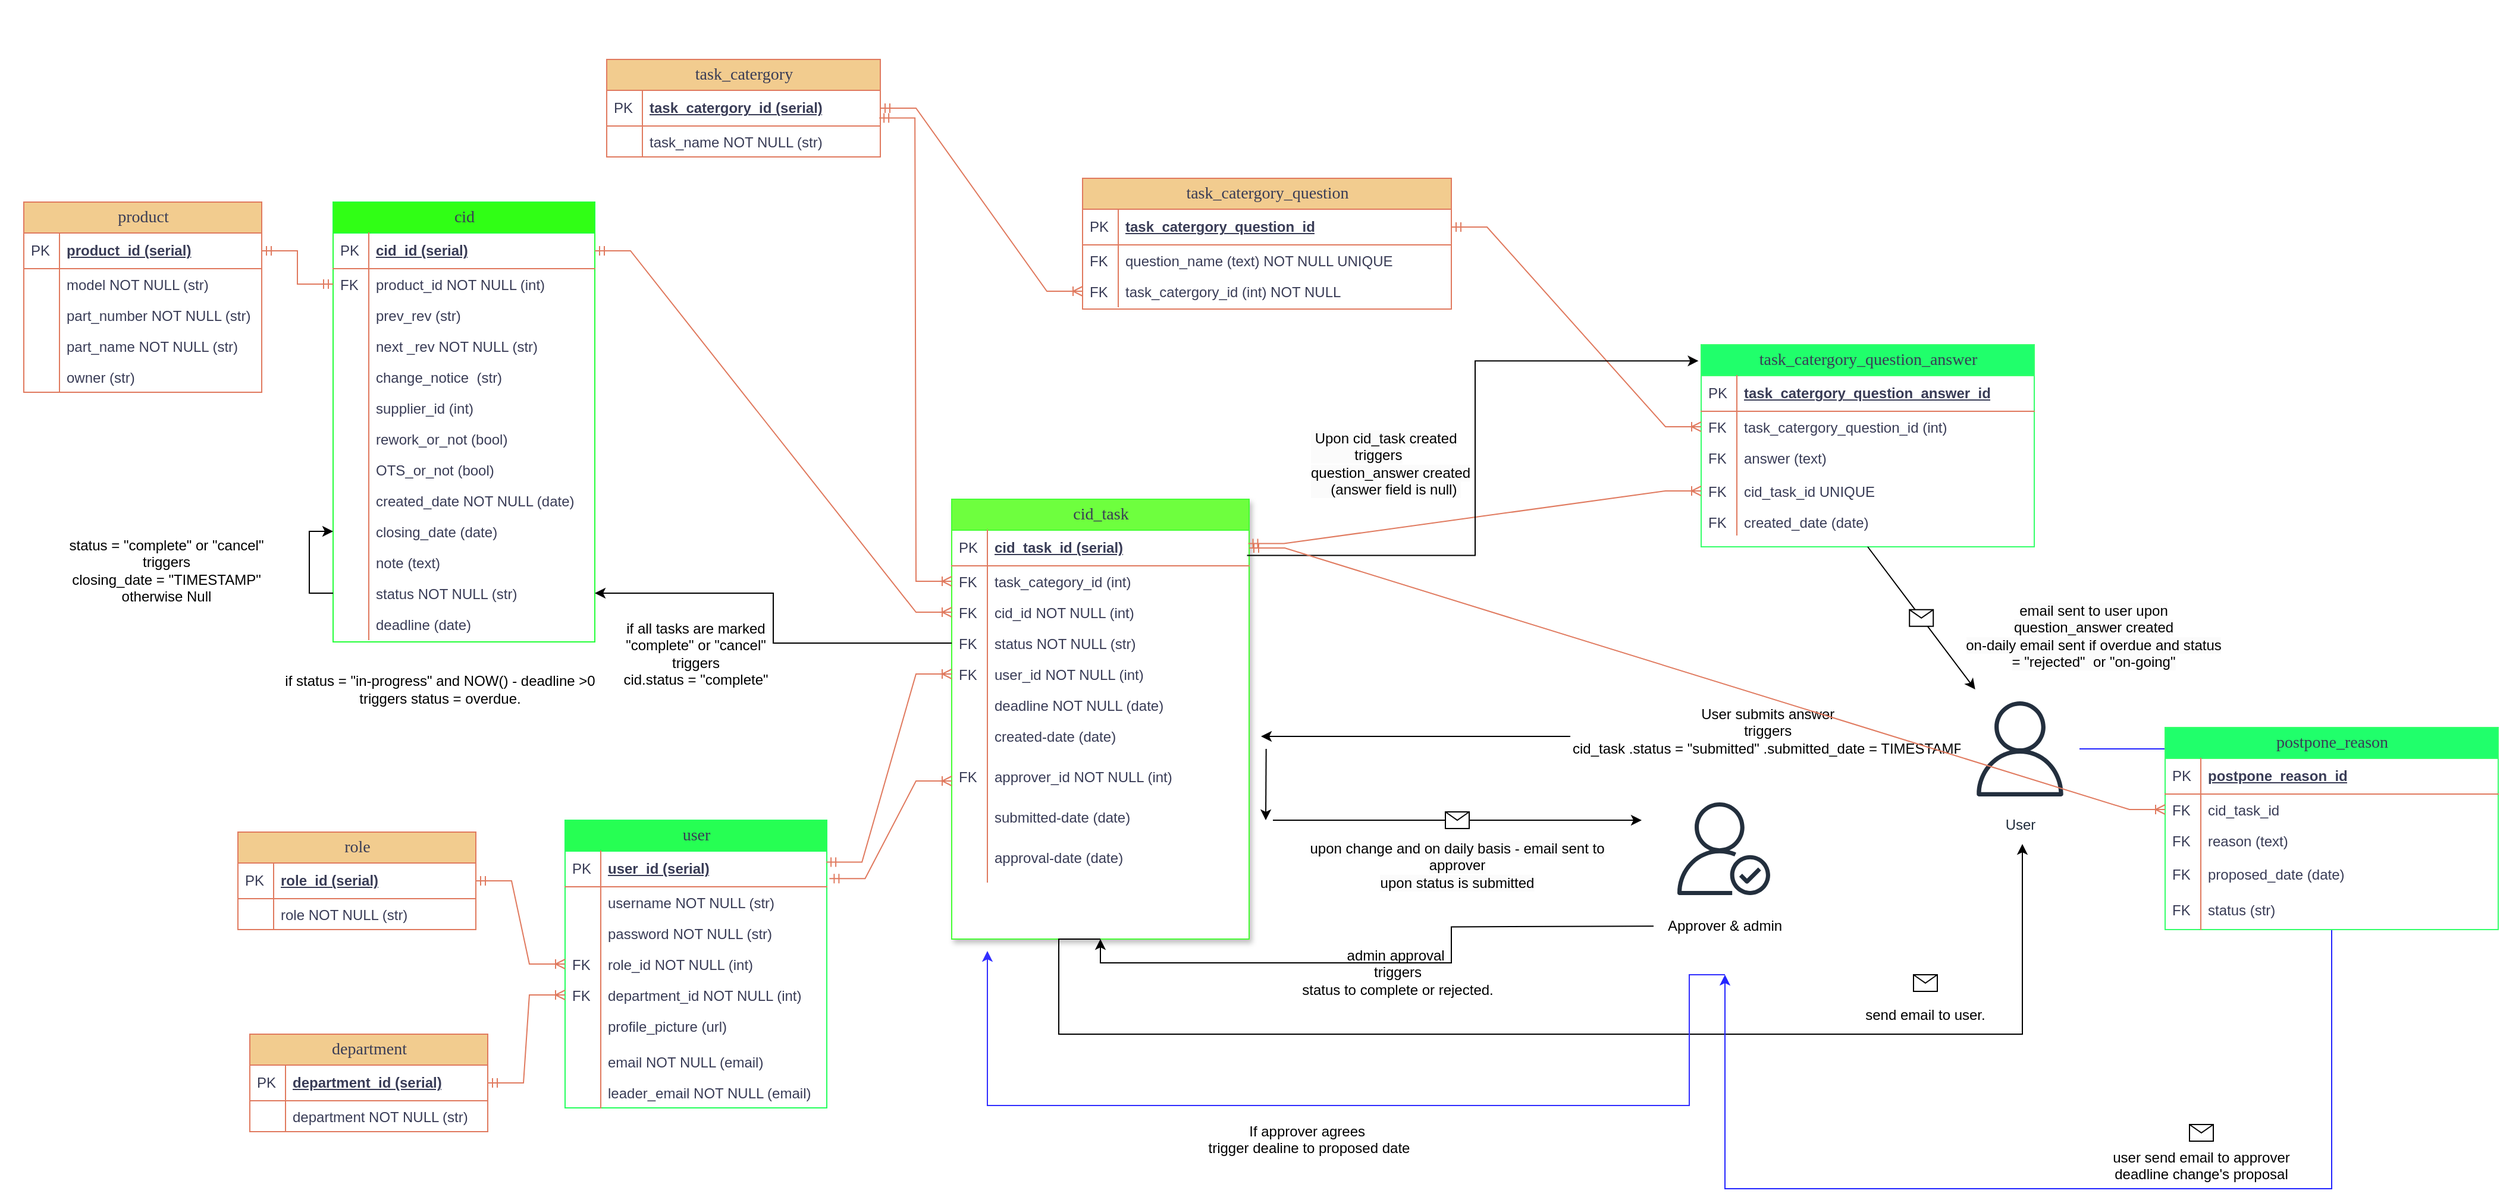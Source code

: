 <mxfile version="26.0.15">
  <diagram name="Page-1" id="e56a1550-8fbb-45ad-956c-1786394a9013">
    <mxGraphModel dx="1666" dy="747" grid="1" gridSize="10" guides="1" tooltips="1" connect="1" arrows="1" fold="1" page="1" pageScale="1" pageWidth="1100" pageHeight="850" background="none" math="0" shadow="0">
      <root>
        <mxCell id="0" />
        <mxCell id="1" parent="0" />
        <mxCell id="2e49270ec7c68f3f-80" value="user" style="swimlane;html=1;fontStyle=0;childLayout=stackLayout;horizontal=1;startSize=26;fillColor=#26FF53;horizontalStack=0;resizeParent=1;resizeLast=0;collapsible=1;marginBottom=0;swimlaneFillColor=#ffffff;align=center;rounded=0;shadow=0;comic=0;labelBackgroundColor=none;strokeWidth=1;fontFamily=Verdana;fontSize=14;strokeColor=#26FF5E;fontColor=#393C56;" parent="1" vertex="1">
          <mxGeometry x="515" y="720" width="220" height="242" as="geometry" />
        </mxCell>
        <mxCell id="2e49270ec7c68f3f-81" value="user_id (serial)" style="shape=partialRectangle;top=0;left=0;right=0;bottom=1;html=1;align=left;verticalAlign=middle;fillColor=none;spacingLeft=34;spacingRight=4;whiteSpace=wrap;overflow=hidden;rotatable=0;points=[[0,0.5],[1,0.5]];portConstraint=eastwest;dropTarget=0;fontStyle=5;strokeColor=#E07A5F;labelBackgroundColor=none;fontColor=#393C56;" parent="2e49270ec7c68f3f-80" vertex="1">
          <mxGeometry y="26" width="220" height="30" as="geometry" />
        </mxCell>
        <mxCell id="2e49270ec7c68f3f-82" value="PK" style="shape=partialRectangle;top=0;left=0;bottom=0;html=1;fillColor=none;align=left;verticalAlign=middle;spacingLeft=4;spacingRight=4;whiteSpace=wrap;overflow=hidden;rotatable=0;points=[];portConstraint=eastwest;part=1;labelBackgroundColor=none;strokeColor=#E07A5F;fontColor=#393C56;" parent="2e49270ec7c68f3f-81" vertex="1" connectable="0">
          <mxGeometry width="30" height="30" as="geometry" />
        </mxCell>
        <mxCell id="2e49270ec7c68f3f-83" value="username NOT NULL (str)" style="shape=partialRectangle;top=0;left=0;right=0;bottom=0;html=1;align=left;verticalAlign=top;fillColor=none;spacingLeft=34;spacingRight=4;whiteSpace=wrap;overflow=hidden;rotatable=0;points=[[0,0.5],[1,0.5]];portConstraint=eastwest;dropTarget=0;labelBackgroundColor=none;strokeColor=#E07A5F;fontColor=#393C56;" parent="2e49270ec7c68f3f-80" vertex="1">
          <mxGeometry y="56" width="220" height="26" as="geometry" />
        </mxCell>
        <mxCell id="2e49270ec7c68f3f-84" value="" style="shape=partialRectangle;top=0;left=0;bottom=0;html=1;fillColor=none;align=left;verticalAlign=top;spacingLeft=4;spacingRight=4;whiteSpace=wrap;overflow=hidden;rotatable=0;points=[];portConstraint=eastwest;part=1;labelBackgroundColor=none;strokeColor=#E07A5F;fontColor=#393C56;" parent="2e49270ec7c68f3f-83" vertex="1" connectable="0">
          <mxGeometry width="30" height="26" as="geometry" />
        </mxCell>
        <mxCell id="2e49270ec7c68f3f-85" value="password NOT NULL (str)" style="shape=partialRectangle;top=0;left=0;right=0;bottom=0;html=1;align=left;verticalAlign=top;fillColor=none;spacingLeft=34;spacingRight=4;whiteSpace=wrap;overflow=hidden;rotatable=0;points=[[0,0.5],[1,0.5]];portConstraint=eastwest;dropTarget=0;labelBackgroundColor=none;strokeColor=#E07A5F;fontColor=#393C56;" parent="2e49270ec7c68f3f-80" vertex="1">
          <mxGeometry y="82" width="220" height="26" as="geometry" />
        </mxCell>
        <mxCell id="2e49270ec7c68f3f-86" value="" style="shape=partialRectangle;top=0;left=0;bottom=0;html=1;fillColor=none;align=left;verticalAlign=top;spacingLeft=4;spacingRight=4;whiteSpace=wrap;overflow=hidden;rotatable=0;points=[];portConstraint=eastwest;part=1;labelBackgroundColor=none;strokeColor=#E07A5F;fontColor=#393C56;" parent="2e49270ec7c68f3f-85" vertex="1" connectable="0">
          <mxGeometry width="30" height="26" as="geometry" />
        </mxCell>
        <mxCell id="2e49270ec7c68f3f-87" value="role_id NOT NULL (int)" style="shape=partialRectangle;top=0;left=0;right=0;bottom=0;html=1;align=left;verticalAlign=top;fillColor=none;spacingLeft=34;spacingRight=4;whiteSpace=wrap;overflow=hidden;rotatable=0;points=[[0,0.5],[1,0.5]];portConstraint=eastwest;dropTarget=0;labelBackgroundColor=none;strokeColor=#E07A5F;fontColor=#393C56;" parent="2e49270ec7c68f3f-80" vertex="1">
          <mxGeometry y="108" width="220" height="26" as="geometry" />
        </mxCell>
        <mxCell id="2e49270ec7c68f3f-88" value="FK" style="shape=partialRectangle;top=0;left=0;bottom=0;html=1;fillColor=none;align=left;verticalAlign=top;spacingLeft=4;spacingRight=4;whiteSpace=wrap;overflow=hidden;rotatable=0;points=[];portConstraint=eastwest;part=1;labelBackgroundColor=none;strokeColor=#E07A5F;fontColor=#393C56;" parent="2e49270ec7c68f3f-87" vertex="1" connectable="0">
          <mxGeometry width="30" height="26" as="geometry" />
        </mxCell>
        <mxCell id="2e49270ec7c68f3f-89" value="department_id NOT NULL (int)&lt;br&gt;&lt;div&gt;&lt;br&gt;&lt;/div&gt;" style="shape=partialRectangle;top=0;left=0;right=0;bottom=0;html=1;align=left;verticalAlign=top;fillColor=none;spacingLeft=34;spacingRight=4;whiteSpace=wrap;overflow=hidden;rotatable=0;points=[[0,0.5],[1,0.5]];portConstraint=eastwest;dropTarget=0;labelBackgroundColor=none;strokeColor=#E07A5F;fontColor=#393C56;" parent="2e49270ec7c68f3f-80" vertex="1">
          <mxGeometry y="134" width="220" height="26" as="geometry" />
        </mxCell>
        <mxCell id="2e49270ec7c68f3f-90" value="FK" style="shape=partialRectangle;top=0;left=0;bottom=0;html=1;fillColor=none;align=left;verticalAlign=top;spacingLeft=4;spacingRight=4;whiteSpace=wrap;overflow=hidden;rotatable=0;points=[];portConstraint=eastwest;part=1;labelBackgroundColor=none;strokeColor=#E07A5F;fontColor=#393C56;" parent="2e49270ec7c68f3f-89" vertex="1" connectable="0">
          <mxGeometry width="30" height="26" as="geometry" />
        </mxCell>
        <mxCell id="e1Z72pLPs2CvFWhqXE2E-46" value="profile_picture (url)" style="shape=partialRectangle;top=0;left=0;right=0;bottom=0;html=1;align=left;verticalAlign=top;fillColor=none;spacingLeft=34;spacingRight=4;whiteSpace=wrap;overflow=hidden;rotatable=0;points=[[0,0.5],[1,0.5]];portConstraint=eastwest;dropTarget=0;labelBackgroundColor=none;strokeColor=#E07A5F;fontColor=#393C56;" parent="2e49270ec7c68f3f-80" vertex="1">
          <mxGeometry y="160" width="220" height="30" as="geometry" />
        </mxCell>
        <mxCell id="e1Z72pLPs2CvFWhqXE2E-47" value="" style="shape=partialRectangle;top=0;left=0;bottom=0;html=1;fillColor=none;align=left;verticalAlign=top;spacingLeft=4;spacingRight=4;whiteSpace=wrap;overflow=hidden;rotatable=0;points=[];portConstraint=eastwest;part=1;labelBackgroundColor=none;strokeColor=#E07A5F;fontColor=#393C56;" parent="e1Z72pLPs2CvFWhqXE2E-46" vertex="1" connectable="0">
          <mxGeometry width="30" height="30.0" as="geometry" />
        </mxCell>
        <mxCell id="e1Z72pLPs2CvFWhqXE2E-48" value="email NOT NULL (email)" style="shape=partialRectangle;top=0;left=0;right=0;bottom=0;html=1;align=left;verticalAlign=top;fillColor=none;spacingLeft=34;spacingRight=4;whiteSpace=wrap;overflow=hidden;rotatable=0;points=[[0,0.5],[1,0.5]];portConstraint=eastwest;dropTarget=0;labelBackgroundColor=none;strokeColor=#E07A5F;fontColor=#393C56;" parent="2e49270ec7c68f3f-80" vertex="1">
          <mxGeometry y="190" width="220" height="26" as="geometry" />
        </mxCell>
        <mxCell id="e1Z72pLPs2CvFWhqXE2E-49" value="" style="shape=partialRectangle;top=0;left=0;bottom=0;html=1;fillColor=none;align=left;verticalAlign=top;spacingLeft=4;spacingRight=4;whiteSpace=wrap;overflow=hidden;rotatable=0;points=[];portConstraint=eastwest;part=1;labelBackgroundColor=none;strokeColor=#E07A5F;fontColor=#393C56;" parent="e1Z72pLPs2CvFWhqXE2E-48" vertex="1" connectable="0">
          <mxGeometry width="30" height="26" as="geometry" />
        </mxCell>
        <mxCell id="e1Z72pLPs2CvFWhqXE2E-173" value="leader_email NOT NULL (email)" style="shape=partialRectangle;top=0;left=0;right=0;bottom=0;html=1;align=left;verticalAlign=top;fillColor=none;spacingLeft=34;spacingRight=4;whiteSpace=wrap;overflow=hidden;rotatable=0;points=[[0,0.5],[1,0.5]];portConstraint=eastwest;dropTarget=0;labelBackgroundColor=none;strokeColor=#E07A5F;fontColor=#393C56;" parent="2e49270ec7c68f3f-80" vertex="1">
          <mxGeometry y="216" width="220" height="26" as="geometry" />
        </mxCell>
        <mxCell id="e1Z72pLPs2CvFWhqXE2E-174" value="" style="shape=partialRectangle;top=0;left=0;bottom=0;html=1;fillColor=none;align=left;verticalAlign=top;spacingLeft=4;spacingRight=4;whiteSpace=wrap;overflow=hidden;rotatable=0;points=[];portConstraint=eastwest;part=1;labelBackgroundColor=none;strokeColor=#E07A5F;fontColor=#393C56;" parent="e1Z72pLPs2CvFWhqXE2E-173" vertex="1" connectable="0">
          <mxGeometry width="30" height="26" as="geometry" />
        </mxCell>
        <mxCell id="e1Z72pLPs2CvFWhqXE2E-2" value="cid" style="swimlane;html=1;fontStyle=0;childLayout=stackLayout;horizontal=1;startSize=26;fillColor=#30FF15;horizontalStack=0;resizeParent=1;resizeLast=0;collapsible=1;marginBottom=0;swimlaneFillColor=#ffffff;align=center;rounded=0;shadow=0;comic=0;labelBackgroundColor=none;strokeWidth=1;fontFamily=Verdana;fontSize=14;strokeColor=#26FF3B;fontColor=#393C56;" parent="1" vertex="1">
          <mxGeometry x="320" y="200" width="220" height="370" as="geometry" />
        </mxCell>
        <mxCell id="e1Z72pLPs2CvFWhqXE2E-3" value="cid_id (serial)" style="shape=partialRectangle;top=0;left=0;right=0;bottom=1;html=1;align=left;verticalAlign=middle;fillColor=none;spacingLeft=34;spacingRight=4;whiteSpace=wrap;overflow=hidden;rotatable=0;points=[[0,0.5],[1,0.5]];portConstraint=eastwest;dropTarget=0;fontStyle=5;labelBackgroundColor=none;strokeColor=#E07A5F;fontColor=#393C56;" parent="e1Z72pLPs2CvFWhqXE2E-2" vertex="1">
          <mxGeometry y="26" width="220" height="30" as="geometry" />
        </mxCell>
        <mxCell id="e1Z72pLPs2CvFWhqXE2E-4" value="PK" style="shape=partialRectangle;top=0;left=0;bottom=0;html=1;fillColor=none;align=left;verticalAlign=middle;spacingLeft=4;spacingRight=4;whiteSpace=wrap;overflow=hidden;rotatable=0;points=[];portConstraint=eastwest;part=1;labelBackgroundColor=none;strokeColor=#E07A5F;fontColor=#393C56;" parent="e1Z72pLPs2CvFWhqXE2E-3" vertex="1" connectable="0">
          <mxGeometry width="30" height="30" as="geometry" />
        </mxCell>
        <mxCell id="e1Z72pLPs2CvFWhqXE2E-5" value="product_id NOT NULL (int)" style="shape=partialRectangle;top=0;left=0;right=0;bottom=0;html=1;align=left;verticalAlign=top;fillColor=none;spacingLeft=34;spacingRight=4;whiteSpace=wrap;overflow=hidden;rotatable=0;points=[[0,0.5],[1,0.5]];portConstraint=eastwest;dropTarget=0;labelBackgroundColor=none;strokeColor=#E07A5F;fontColor=#393C56;" parent="e1Z72pLPs2CvFWhqXE2E-2" vertex="1">
          <mxGeometry y="56" width="220" height="26" as="geometry" />
        </mxCell>
        <mxCell id="e1Z72pLPs2CvFWhqXE2E-6" value="FK" style="shape=partialRectangle;top=0;left=0;bottom=0;html=1;fillColor=none;align=left;verticalAlign=top;spacingLeft=4;spacingRight=4;whiteSpace=wrap;overflow=hidden;rotatable=0;points=[];portConstraint=eastwest;part=1;labelBackgroundColor=none;strokeColor=#E07A5F;fontColor=#393C56;" parent="e1Z72pLPs2CvFWhqXE2E-5" vertex="1" connectable="0">
          <mxGeometry width="30" height="26" as="geometry" />
        </mxCell>
        <mxCell id="e1Z72pLPs2CvFWhqXE2E-7" value="prev_rev (str)" style="shape=partialRectangle;top=0;left=0;right=0;bottom=0;html=1;align=left;verticalAlign=top;fillColor=none;spacingLeft=34;spacingRight=4;whiteSpace=wrap;overflow=hidden;rotatable=0;points=[[0,0.5],[1,0.5]];portConstraint=eastwest;dropTarget=0;labelBackgroundColor=none;strokeColor=#E07A5F;fontColor=#393C56;" parent="e1Z72pLPs2CvFWhqXE2E-2" vertex="1">
          <mxGeometry y="82" width="220" height="26" as="geometry" />
        </mxCell>
        <mxCell id="e1Z72pLPs2CvFWhqXE2E-8" value="" style="shape=partialRectangle;top=0;left=0;bottom=0;html=1;fillColor=none;align=left;verticalAlign=top;spacingLeft=4;spacingRight=4;whiteSpace=wrap;overflow=hidden;rotatable=0;points=[];portConstraint=eastwest;part=1;labelBackgroundColor=none;strokeColor=#E07A5F;fontColor=#393C56;" parent="e1Z72pLPs2CvFWhqXE2E-7" vertex="1" connectable="0">
          <mxGeometry width="30" height="26" as="geometry" />
        </mxCell>
        <mxCell id="e1Z72pLPs2CvFWhqXE2E-9" value="next _rev NOT NULL (str)" style="shape=partialRectangle;top=0;left=0;right=0;bottom=0;html=1;align=left;verticalAlign=top;fillColor=none;spacingLeft=34;spacingRight=4;whiteSpace=wrap;overflow=hidden;rotatable=0;points=[[0,0.5],[1,0.5]];portConstraint=eastwest;dropTarget=0;labelBackgroundColor=none;strokeColor=#E07A5F;fontColor=#393C56;" parent="e1Z72pLPs2CvFWhqXE2E-2" vertex="1">
          <mxGeometry y="108" width="220" height="26" as="geometry" />
        </mxCell>
        <mxCell id="e1Z72pLPs2CvFWhqXE2E-10" value="" style="shape=partialRectangle;top=0;left=0;bottom=0;html=1;fillColor=none;align=left;verticalAlign=top;spacingLeft=4;spacingRight=4;whiteSpace=wrap;overflow=hidden;rotatable=0;points=[];portConstraint=eastwest;part=1;labelBackgroundColor=none;strokeColor=#E07A5F;fontColor=#393C56;" parent="e1Z72pLPs2CvFWhqXE2E-9" vertex="1" connectable="0">
          <mxGeometry width="30" height="26" as="geometry" />
        </mxCell>
        <mxCell id="e1Z72pLPs2CvFWhqXE2E-59" value="change_notice&amp;nbsp; (str)" style="shape=partialRectangle;top=0;left=0;right=0;bottom=0;html=1;align=left;verticalAlign=top;fillColor=none;spacingLeft=34;spacingRight=4;whiteSpace=wrap;overflow=hidden;rotatable=0;points=[[0,0.5],[1,0.5]];portConstraint=eastwest;dropTarget=0;labelBackgroundColor=none;strokeColor=#E07A5F;fontColor=#393C56;" parent="e1Z72pLPs2CvFWhqXE2E-2" vertex="1">
          <mxGeometry y="134" width="220" height="26" as="geometry" />
        </mxCell>
        <mxCell id="e1Z72pLPs2CvFWhqXE2E-60" value="" style="shape=partialRectangle;top=0;left=0;bottom=0;html=1;fillColor=none;align=left;verticalAlign=top;spacingLeft=4;spacingRight=4;whiteSpace=wrap;overflow=hidden;rotatable=0;points=[];portConstraint=eastwest;part=1;labelBackgroundColor=none;strokeColor=#E07A5F;fontColor=#393C56;" parent="e1Z72pLPs2CvFWhqXE2E-59" vertex="1" connectable="0">
          <mxGeometry width="30" height="26" as="geometry" />
        </mxCell>
        <mxCell id="e1Z72pLPs2CvFWhqXE2E-61" value="supplier_id (int)" style="shape=partialRectangle;top=0;left=0;right=0;bottom=0;html=1;align=left;verticalAlign=top;fillColor=none;spacingLeft=34;spacingRight=4;whiteSpace=wrap;overflow=hidden;rotatable=0;points=[[0,0.5],[1,0.5]];portConstraint=eastwest;dropTarget=0;labelBackgroundColor=none;strokeColor=#E07A5F;fontColor=#393C56;" parent="e1Z72pLPs2CvFWhqXE2E-2" vertex="1">
          <mxGeometry y="160" width="220" height="26" as="geometry" />
        </mxCell>
        <mxCell id="e1Z72pLPs2CvFWhqXE2E-62" value="" style="shape=partialRectangle;top=0;left=0;bottom=0;html=1;fillColor=none;align=left;verticalAlign=top;spacingLeft=4;spacingRight=4;whiteSpace=wrap;overflow=hidden;rotatable=0;points=[];portConstraint=eastwest;part=1;labelBackgroundColor=none;strokeColor=#E07A5F;fontColor=#393C56;" parent="e1Z72pLPs2CvFWhqXE2E-61" vertex="1" connectable="0">
          <mxGeometry width="30" height="26" as="geometry" />
        </mxCell>
        <mxCell id="e1Z72pLPs2CvFWhqXE2E-63" value="rework_or_not (bool)" style="shape=partialRectangle;top=0;left=0;right=0;bottom=0;html=1;align=left;verticalAlign=top;fillColor=none;spacingLeft=34;spacingRight=4;whiteSpace=wrap;overflow=hidden;rotatable=0;points=[[0,0.5],[1,0.5]];portConstraint=eastwest;dropTarget=0;labelBackgroundColor=none;strokeColor=#E07A5F;fontColor=#393C56;" parent="e1Z72pLPs2CvFWhqXE2E-2" vertex="1">
          <mxGeometry y="186" width="220" height="26" as="geometry" />
        </mxCell>
        <mxCell id="e1Z72pLPs2CvFWhqXE2E-64" value="" style="shape=partialRectangle;top=0;left=0;bottom=0;html=1;fillColor=none;align=left;verticalAlign=top;spacingLeft=4;spacingRight=4;whiteSpace=wrap;overflow=hidden;rotatable=0;points=[];portConstraint=eastwest;part=1;labelBackgroundColor=none;strokeColor=#E07A5F;fontColor=#393C56;" parent="e1Z72pLPs2CvFWhqXE2E-63" vertex="1" connectable="0">
          <mxGeometry width="30" height="26" as="geometry" />
        </mxCell>
        <mxCell id="e1Z72pLPs2CvFWhqXE2E-65" value="OTS_or_not (bool)" style="shape=partialRectangle;top=0;left=0;right=0;bottom=0;html=1;align=left;verticalAlign=top;fillColor=none;spacingLeft=34;spacingRight=4;whiteSpace=wrap;overflow=hidden;rotatable=0;points=[[0,0.5],[1,0.5]];portConstraint=eastwest;dropTarget=0;labelBackgroundColor=none;strokeColor=#E07A5F;fontColor=#393C56;" parent="e1Z72pLPs2CvFWhqXE2E-2" vertex="1">
          <mxGeometry y="212" width="220" height="26" as="geometry" />
        </mxCell>
        <mxCell id="e1Z72pLPs2CvFWhqXE2E-66" value="" style="shape=partialRectangle;top=0;left=0;bottom=0;html=1;fillColor=none;align=left;verticalAlign=top;spacingLeft=4;spacingRight=4;whiteSpace=wrap;overflow=hidden;rotatable=0;points=[];portConstraint=eastwest;part=1;labelBackgroundColor=none;strokeColor=#E07A5F;fontColor=#393C56;" parent="e1Z72pLPs2CvFWhqXE2E-65" vertex="1" connectable="0">
          <mxGeometry width="30" height="26" as="geometry" />
        </mxCell>
        <mxCell id="e1Z72pLPs2CvFWhqXE2E-67" value="created_date NOT NULL (date)" style="shape=partialRectangle;top=0;left=0;right=0;bottom=0;html=1;align=left;verticalAlign=top;fillColor=none;spacingLeft=34;spacingRight=4;whiteSpace=wrap;overflow=hidden;rotatable=0;points=[[0,0.5],[1,0.5]];portConstraint=eastwest;dropTarget=0;labelBackgroundColor=none;strokeColor=#E07A5F;fontColor=#393C56;" parent="e1Z72pLPs2CvFWhqXE2E-2" vertex="1">
          <mxGeometry y="238" width="220" height="26" as="geometry" />
        </mxCell>
        <mxCell id="e1Z72pLPs2CvFWhqXE2E-68" value="" style="shape=partialRectangle;top=0;left=0;bottom=0;html=1;fillColor=none;align=left;verticalAlign=top;spacingLeft=4;spacingRight=4;whiteSpace=wrap;overflow=hidden;rotatable=0;points=[];portConstraint=eastwest;part=1;labelBackgroundColor=none;strokeColor=#E07A5F;fontColor=#393C56;" parent="e1Z72pLPs2CvFWhqXE2E-67" vertex="1" connectable="0">
          <mxGeometry width="30" height="26" as="geometry" />
        </mxCell>
        <mxCell id="e1Z72pLPs2CvFWhqXE2E-69" value="closing_date (date)" style="shape=partialRectangle;top=0;left=0;right=0;bottom=0;html=1;align=left;verticalAlign=top;fillColor=none;spacingLeft=34;spacingRight=4;whiteSpace=wrap;overflow=hidden;rotatable=0;points=[[0,0.5],[1,0.5]];portConstraint=eastwest;dropTarget=0;labelBackgroundColor=none;strokeColor=#E07A5F;fontColor=#393C56;" parent="e1Z72pLPs2CvFWhqXE2E-2" vertex="1">
          <mxGeometry y="264" width="220" height="26" as="geometry" />
        </mxCell>
        <mxCell id="e1Z72pLPs2CvFWhqXE2E-70" value="" style="shape=partialRectangle;top=0;left=0;bottom=0;html=1;fillColor=none;align=left;verticalAlign=top;spacingLeft=4;spacingRight=4;whiteSpace=wrap;overflow=hidden;rotatable=0;points=[];portConstraint=eastwest;part=1;labelBackgroundColor=none;strokeColor=#E07A5F;fontColor=#393C56;" parent="e1Z72pLPs2CvFWhqXE2E-69" vertex="1" connectable="0">
          <mxGeometry width="30" height="26" as="geometry" />
        </mxCell>
        <mxCell id="e1Z72pLPs2CvFWhqXE2E-73" value="note (text)" style="shape=partialRectangle;top=0;left=0;right=0;bottom=0;html=1;align=left;verticalAlign=top;fillColor=none;spacingLeft=34;spacingRight=4;whiteSpace=wrap;overflow=hidden;rotatable=0;points=[[0,0.5],[1,0.5]];portConstraint=eastwest;dropTarget=0;labelBackgroundColor=none;strokeColor=#E07A5F;fontColor=#393C56;" parent="e1Z72pLPs2CvFWhqXE2E-2" vertex="1">
          <mxGeometry y="290" width="220" height="26" as="geometry" />
        </mxCell>
        <mxCell id="e1Z72pLPs2CvFWhqXE2E-74" value="" style="shape=partialRectangle;top=0;left=0;bottom=0;html=1;fillColor=none;align=left;verticalAlign=top;spacingLeft=4;spacingRight=4;whiteSpace=wrap;overflow=hidden;rotatable=0;points=[];portConstraint=eastwest;part=1;labelBackgroundColor=none;strokeColor=#E07A5F;fontColor=#393C56;" parent="e1Z72pLPs2CvFWhqXE2E-73" vertex="1" connectable="0">
          <mxGeometry width="30" height="26" as="geometry" />
        </mxCell>
        <mxCell id="3_jZ3jPT5YRdrS6x4TlJ-5" style="edgeStyle=orthogonalEdgeStyle;rounded=0;orthogonalLoop=1;jettySize=auto;html=1;exitX=0;exitY=0.5;exitDx=0;exitDy=0;entryX=0;entryY=0.5;entryDx=0;entryDy=0;" parent="e1Z72pLPs2CvFWhqXE2E-2" source="3_jZ3jPT5YRdrS6x4TlJ-1" target="e1Z72pLPs2CvFWhqXE2E-69" edge="1">
          <mxGeometry relative="1" as="geometry" />
        </mxCell>
        <mxCell id="3_jZ3jPT5YRdrS6x4TlJ-1" value="status NOT NULL (str)" style="shape=partialRectangle;top=0;left=0;right=0;bottom=0;html=1;align=left;verticalAlign=top;fillColor=none;spacingLeft=34;spacingRight=4;whiteSpace=wrap;overflow=hidden;rotatable=0;points=[[0,0.5],[1,0.5]];portConstraint=eastwest;dropTarget=0;labelBackgroundColor=none;strokeColor=#E07A5F;fontColor=#393C56;" parent="e1Z72pLPs2CvFWhqXE2E-2" vertex="1">
          <mxGeometry y="316" width="220" height="26" as="geometry" />
        </mxCell>
        <mxCell id="3_jZ3jPT5YRdrS6x4TlJ-2" value="" style="shape=partialRectangle;top=0;left=0;bottom=0;html=1;fillColor=none;align=left;verticalAlign=top;spacingLeft=4;spacingRight=4;whiteSpace=wrap;overflow=hidden;rotatable=0;points=[];portConstraint=eastwest;part=1;labelBackgroundColor=none;strokeColor=#E07A5F;fontColor=#393C56;" parent="3_jZ3jPT5YRdrS6x4TlJ-1" vertex="1" connectable="0">
          <mxGeometry width="30" height="26" as="geometry" />
        </mxCell>
        <mxCell id="Lbg3-ipvxEqDXKYoTwVr-1" value="deadline (date)" style="shape=partialRectangle;top=0;left=0;right=0;bottom=0;html=1;align=left;verticalAlign=top;fillColor=none;spacingLeft=34;spacingRight=4;whiteSpace=wrap;overflow=hidden;rotatable=0;points=[[0,0.5],[1,0.5]];portConstraint=eastwest;dropTarget=0;labelBackgroundColor=none;strokeColor=#E07A5F;fontColor=#393C56;" vertex="1" parent="e1Z72pLPs2CvFWhqXE2E-2">
          <mxGeometry y="342" width="220" height="26" as="geometry" />
        </mxCell>
        <mxCell id="Lbg3-ipvxEqDXKYoTwVr-2" value="" style="shape=partialRectangle;top=0;left=0;bottom=0;html=1;fillColor=none;align=left;verticalAlign=top;spacingLeft=4;spacingRight=4;whiteSpace=wrap;overflow=hidden;rotatable=0;points=[];portConstraint=eastwest;part=1;labelBackgroundColor=none;strokeColor=#E07A5F;fontColor=#393C56;" vertex="1" connectable="0" parent="Lbg3-ipvxEqDXKYoTwVr-1">
          <mxGeometry width="30" height="26" as="geometry" />
        </mxCell>
        <mxCell id="e1Z72pLPs2CvFWhqXE2E-15" value="department" style="swimlane;html=1;fontStyle=0;childLayout=stackLayout;horizontal=1;startSize=26;fillColor=#F2CC8F;horizontalStack=0;resizeParent=1;resizeLast=0;collapsible=1;marginBottom=0;swimlaneFillColor=#ffffff;align=center;rounded=0;shadow=0;comic=0;labelBackgroundColor=none;strokeWidth=1;fontFamily=Verdana;fontSize=14;strokeColor=#E07A5F;fontColor=#393C56;" parent="1" vertex="1">
          <mxGeometry x="250" y="900" width="200" height="82" as="geometry" />
        </mxCell>
        <mxCell id="e1Z72pLPs2CvFWhqXE2E-16" value="department_id (serial)" style="shape=partialRectangle;top=0;left=0;right=0;bottom=1;html=1;align=left;verticalAlign=middle;fillColor=none;spacingLeft=34;spacingRight=4;whiteSpace=wrap;overflow=hidden;rotatable=0;points=[[0,0.5],[1,0.5]];portConstraint=eastwest;dropTarget=0;fontStyle=5;labelBackgroundColor=none;strokeColor=#E07A5F;fontColor=#393C56;" parent="e1Z72pLPs2CvFWhqXE2E-15" vertex="1">
          <mxGeometry y="26" width="200" height="30" as="geometry" />
        </mxCell>
        <mxCell id="e1Z72pLPs2CvFWhqXE2E-17" value="PK" style="shape=partialRectangle;top=0;left=0;bottom=0;html=1;fillColor=none;align=left;verticalAlign=middle;spacingLeft=4;spacingRight=4;whiteSpace=wrap;overflow=hidden;rotatable=0;points=[];portConstraint=eastwest;part=1;labelBackgroundColor=none;strokeColor=#E07A5F;fontColor=#393C56;" parent="e1Z72pLPs2CvFWhqXE2E-16" vertex="1" connectable="0">
          <mxGeometry width="30" height="30" as="geometry" />
        </mxCell>
        <mxCell id="e1Z72pLPs2CvFWhqXE2E-31" value="department NOT NULL (str)" style="shape=partialRectangle;top=0;left=0;right=0;bottom=0;html=1;align=left;verticalAlign=top;fillColor=none;spacingLeft=34;spacingRight=4;whiteSpace=wrap;overflow=hidden;rotatable=0;points=[[0,0.5],[1,0.5]];portConstraint=eastwest;dropTarget=0;labelBackgroundColor=none;strokeColor=#E07A5F;fontColor=#393C56;" parent="e1Z72pLPs2CvFWhqXE2E-15" vertex="1">
          <mxGeometry y="56" width="200" height="26" as="geometry" />
        </mxCell>
        <mxCell id="e1Z72pLPs2CvFWhqXE2E-32" value="" style="shape=partialRectangle;top=0;left=0;bottom=0;html=1;fillColor=none;align=left;verticalAlign=top;spacingLeft=4;spacingRight=4;whiteSpace=wrap;overflow=hidden;rotatable=0;points=[];portConstraint=eastwest;part=1;labelBackgroundColor=none;strokeColor=#E07A5F;fontColor=#393C56;" parent="e1Z72pLPs2CvFWhqXE2E-31" vertex="1" connectable="0">
          <mxGeometry width="30" height="26" as="geometry" />
        </mxCell>
        <mxCell id="e1Z72pLPs2CvFWhqXE2E-51" value="role" style="swimlane;html=1;fontStyle=0;childLayout=stackLayout;horizontal=1;startSize=26;fillColor=#F2CC8F;horizontalStack=0;resizeParent=1;resizeLast=0;collapsible=1;marginBottom=0;swimlaneFillColor=#ffffff;align=center;rounded=0;shadow=0;comic=0;labelBackgroundColor=none;strokeWidth=1;fontFamily=Verdana;fontSize=14;strokeColor=#E07A5F;fontColor=#393C56;" parent="1" vertex="1">
          <mxGeometry x="240" y="730" width="200" height="82" as="geometry" />
        </mxCell>
        <mxCell id="e1Z72pLPs2CvFWhqXE2E-52" value="role_id (serial)" style="shape=partialRectangle;top=0;left=0;right=0;bottom=1;html=1;align=left;verticalAlign=middle;fillColor=none;spacingLeft=34;spacingRight=4;whiteSpace=wrap;overflow=hidden;rotatable=0;points=[[0,0.5],[1,0.5]];portConstraint=eastwest;dropTarget=0;fontStyle=5;labelBackgroundColor=none;strokeColor=#E07A5F;fontColor=#393C56;" parent="e1Z72pLPs2CvFWhqXE2E-51" vertex="1">
          <mxGeometry y="26" width="200" height="30" as="geometry" />
        </mxCell>
        <mxCell id="e1Z72pLPs2CvFWhqXE2E-53" value="PK" style="shape=partialRectangle;top=0;left=0;bottom=0;html=1;fillColor=none;align=left;verticalAlign=middle;spacingLeft=4;spacingRight=4;whiteSpace=wrap;overflow=hidden;rotatable=0;points=[];portConstraint=eastwest;part=1;labelBackgroundColor=none;strokeColor=#E07A5F;fontColor=#393C56;" parent="e1Z72pLPs2CvFWhqXE2E-52" vertex="1" connectable="0">
          <mxGeometry width="30" height="30" as="geometry" />
        </mxCell>
        <mxCell id="e1Z72pLPs2CvFWhqXE2E-54" value="role NOT NULL (str)" style="shape=partialRectangle;top=0;left=0;right=0;bottom=0;html=1;align=left;verticalAlign=top;fillColor=none;spacingLeft=34;spacingRight=4;whiteSpace=wrap;overflow=hidden;rotatable=0;points=[[0,0.5],[1,0.5]];portConstraint=eastwest;dropTarget=0;labelBackgroundColor=none;strokeColor=#E07A5F;fontColor=#393C56;" parent="e1Z72pLPs2CvFWhqXE2E-51" vertex="1">
          <mxGeometry y="56" width="200" height="26" as="geometry" />
        </mxCell>
        <mxCell id="e1Z72pLPs2CvFWhqXE2E-55" value="" style="shape=partialRectangle;top=0;left=0;bottom=0;html=1;fillColor=none;align=left;verticalAlign=top;spacingLeft=4;spacingRight=4;whiteSpace=wrap;overflow=hidden;rotatable=0;points=[];portConstraint=eastwest;part=1;labelBackgroundColor=none;strokeColor=#E07A5F;fontColor=#393C56;" parent="e1Z72pLPs2CvFWhqXE2E-54" vertex="1" connectable="0">
          <mxGeometry width="30" height="26" as="geometry" />
        </mxCell>
        <mxCell id="e1Z72pLPs2CvFWhqXE2E-104" value="product" style="swimlane;html=1;fontStyle=0;childLayout=stackLayout;horizontal=1;startSize=26;fillColor=#F2CC8F;horizontalStack=0;resizeParent=1;resizeLast=0;collapsible=1;marginBottom=0;swimlaneFillColor=#ffffff;align=center;rounded=0;shadow=0;comic=0;labelBackgroundColor=none;strokeWidth=1;fontFamily=Verdana;fontSize=14;strokeColor=#E07A5F;fontColor=#393C56;" parent="1" vertex="1">
          <mxGeometry x="60" y="200" width="200" height="160" as="geometry" />
        </mxCell>
        <mxCell id="e1Z72pLPs2CvFWhqXE2E-105" value="product_id (serial)" style="shape=partialRectangle;top=0;left=0;right=0;bottom=1;html=1;align=left;verticalAlign=middle;fillColor=none;spacingLeft=34;spacingRight=4;whiteSpace=wrap;overflow=hidden;rotatable=0;points=[[0,0.5],[1,0.5]];portConstraint=eastwest;dropTarget=0;fontStyle=5;strokeColor=#E07A5F;labelBackgroundColor=none;fontColor=#393C56;" parent="e1Z72pLPs2CvFWhqXE2E-104" vertex="1">
          <mxGeometry y="26" width="200" height="30" as="geometry" />
        </mxCell>
        <mxCell id="e1Z72pLPs2CvFWhqXE2E-106" value="PK" style="shape=partialRectangle;top=0;left=0;bottom=0;html=1;fillColor=none;align=left;verticalAlign=middle;spacingLeft=4;spacingRight=4;whiteSpace=wrap;overflow=hidden;rotatable=0;points=[];portConstraint=eastwest;part=1;labelBackgroundColor=none;strokeColor=#E07A5F;fontColor=#393C56;" parent="e1Z72pLPs2CvFWhqXE2E-105" vertex="1" connectable="0">
          <mxGeometry width="30" height="30" as="geometry" />
        </mxCell>
        <mxCell id="e1Z72pLPs2CvFWhqXE2E-107" value="model NOT NULL (str)" style="shape=partialRectangle;top=0;left=0;right=0;bottom=0;html=1;align=left;verticalAlign=top;fillColor=none;spacingLeft=34;spacingRight=4;whiteSpace=wrap;overflow=hidden;rotatable=0;points=[[0,0.5],[1,0.5]];portConstraint=eastwest;dropTarget=0;labelBackgroundColor=none;strokeColor=#E07A5F;fontColor=#393C56;" parent="e1Z72pLPs2CvFWhqXE2E-104" vertex="1">
          <mxGeometry y="56" width="200" height="26" as="geometry" />
        </mxCell>
        <mxCell id="e1Z72pLPs2CvFWhqXE2E-108" value="" style="shape=partialRectangle;top=0;left=0;bottom=0;html=1;fillColor=none;align=left;verticalAlign=top;spacingLeft=4;spacingRight=4;whiteSpace=wrap;overflow=hidden;rotatable=0;points=[];portConstraint=eastwest;part=1;labelBackgroundColor=none;strokeColor=#E07A5F;fontColor=#393C56;" parent="e1Z72pLPs2CvFWhqXE2E-107" vertex="1" connectable="0">
          <mxGeometry width="30" height="26" as="geometry" />
        </mxCell>
        <mxCell id="e1Z72pLPs2CvFWhqXE2E-109" value="part_number NOT NULL (str)" style="shape=partialRectangle;top=0;left=0;right=0;bottom=0;html=1;align=left;verticalAlign=top;fillColor=none;spacingLeft=34;spacingRight=4;whiteSpace=wrap;overflow=hidden;rotatable=0;points=[[0,0.5],[1,0.5]];portConstraint=eastwest;dropTarget=0;labelBackgroundColor=none;strokeColor=#E07A5F;fontColor=#393C56;" parent="e1Z72pLPs2CvFWhqXE2E-104" vertex="1">
          <mxGeometry y="82" width="200" height="26" as="geometry" />
        </mxCell>
        <mxCell id="e1Z72pLPs2CvFWhqXE2E-110" value="" style="shape=partialRectangle;top=0;left=0;bottom=0;html=1;fillColor=none;align=left;verticalAlign=top;spacingLeft=4;spacingRight=4;whiteSpace=wrap;overflow=hidden;rotatable=0;points=[];portConstraint=eastwest;part=1;labelBackgroundColor=none;strokeColor=#E07A5F;fontColor=#393C56;" parent="e1Z72pLPs2CvFWhqXE2E-109" vertex="1" connectable="0">
          <mxGeometry width="30" height="26" as="geometry" />
        </mxCell>
        <mxCell id="e1Z72pLPs2CvFWhqXE2E-111" value="part_name NOT NULL (str)" style="shape=partialRectangle;top=0;left=0;right=0;bottom=0;html=1;align=left;verticalAlign=top;fillColor=none;spacingLeft=34;spacingRight=4;whiteSpace=wrap;overflow=hidden;rotatable=0;points=[[0,0.5],[1,0.5]];portConstraint=eastwest;dropTarget=0;labelBackgroundColor=none;strokeColor=#E07A5F;fontColor=#393C56;" parent="e1Z72pLPs2CvFWhqXE2E-104" vertex="1">
          <mxGeometry y="108" width="200" height="26" as="geometry" />
        </mxCell>
        <mxCell id="e1Z72pLPs2CvFWhqXE2E-112" value="" style="shape=partialRectangle;top=0;left=0;bottom=0;html=1;fillColor=none;align=left;verticalAlign=top;spacingLeft=4;spacingRight=4;whiteSpace=wrap;overflow=hidden;rotatable=0;points=[];portConstraint=eastwest;part=1;labelBackgroundColor=none;strokeColor=#E07A5F;fontColor=#393C56;" parent="e1Z72pLPs2CvFWhqXE2E-111" vertex="1" connectable="0">
          <mxGeometry width="30" height="26" as="geometry" />
        </mxCell>
        <mxCell id="e1Z72pLPs2CvFWhqXE2E-113" value="&lt;div&gt;owner (str)&lt;/div&gt;" style="shape=partialRectangle;top=0;left=0;right=0;bottom=0;html=1;align=left;verticalAlign=top;fillColor=none;spacingLeft=34;spacingRight=4;whiteSpace=wrap;overflow=hidden;rotatable=0;points=[[0,0.5],[1,0.5]];portConstraint=eastwest;dropTarget=0;labelBackgroundColor=none;strokeColor=#E07A5F;fontColor=#393C56;" parent="e1Z72pLPs2CvFWhqXE2E-104" vertex="1">
          <mxGeometry y="134" width="200" height="26" as="geometry" />
        </mxCell>
        <mxCell id="e1Z72pLPs2CvFWhqXE2E-114" value="" style="shape=partialRectangle;top=0;left=0;bottom=0;html=1;fillColor=none;align=left;verticalAlign=top;spacingLeft=4;spacingRight=4;whiteSpace=wrap;overflow=hidden;rotatable=0;points=[];portConstraint=eastwest;part=1;labelBackgroundColor=none;strokeColor=#E07A5F;fontColor=#393C56;" parent="e1Z72pLPs2CvFWhqXE2E-113" vertex="1" connectable="0">
          <mxGeometry width="30" height="26" as="geometry" />
        </mxCell>
        <mxCell id="e1Z72pLPs2CvFWhqXE2E-126" value="task_catergory" style="swimlane;html=1;fontStyle=0;childLayout=stackLayout;horizontal=1;startSize=26;fillColor=#F2CC8F;horizontalStack=0;resizeParent=1;resizeLast=0;collapsible=1;marginBottom=0;swimlaneFillColor=#ffffff;align=center;rounded=0;shadow=0;comic=0;labelBackgroundColor=none;strokeWidth=1;fontFamily=Verdana;fontSize=14;strokeColor=#E07A5F;fontColor=#393C56;" parent="1" vertex="1">
          <mxGeometry x="550" y="80" width="230" height="82" as="geometry" />
        </mxCell>
        <mxCell id="e1Z72pLPs2CvFWhqXE2E-127" value="task_catergory_id (serial)" style="shape=partialRectangle;top=0;left=0;right=0;bottom=1;html=1;align=left;verticalAlign=middle;fillColor=none;spacingLeft=34;spacingRight=4;whiteSpace=wrap;overflow=hidden;rotatable=0;points=[[0,0.5],[1,0.5]];portConstraint=eastwest;dropTarget=0;fontStyle=5;strokeColor=#E07A5F;labelBackgroundColor=none;fontColor=#393C56;" parent="e1Z72pLPs2CvFWhqXE2E-126" vertex="1">
          <mxGeometry y="26" width="230" height="30" as="geometry" />
        </mxCell>
        <mxCell id="e1Z72pLPs2CvFWhqXE2E-128" value="PK" style="shape=partialRectangle;top=0;left=0;bottom=0;html=1;fillColor=none;align=left;verticalAlign=middle;spacingLeft=4;spacingRight=4;whiteSpace=wrap;overflow=hidden;rotatable=0;points=[];portConstraint=eastwest;part=1;labelBackgroundColor=none;strokeColor=#E07A5F;fontColor=#393C56;" parent="e1Z72pLPs2CvFWhqXE2E-127" vertex="1" connectable="0">
          <mxGeometry width="30" height="30" as="geometry" />
        </mxCell>
        <mxCell id="e1Z72pLPs2CvFWhqXE2E-129" value="task_name NOT NULL (str)" style="shape=partialRectangle;top=0;left=0;right=0;bottom=0;html=1;align=left;verticalAlign=top;fillColor=none;spacingLeft=34;spacingRight=4;whiteSpace=wrap;overflow=hidden;rotatable=0;points=[[0,0.5],[1,0.5]];portConstraint=eastwest;dropTarget=0;labelBackgroundColor=none;strokeColor=#E07A5F;fontColor=#393C56;" parent="e1Z72pLPs2CvFWhqXE2E-126" vertex="1">
          <mxGeometry y="56" width="230" height="26" as="geometry" />
        </mxCell>
        <mxCell id="e1Z72pLPs2CvFWhqXE2E-130" value="" style="shape=partialRectangle;top=0;left=0;bottom=0;html=1;fillColor=none;align=left;verticalAlign=top;spacingLeft=4;spacingRight=4;whiteSpace=wrap;overflow=hidden;rotatable=0;points=[];portConstraint=eastwest;part=1;labelBackgroundColor=none;strokeColor=#E07A5F;fontColor=#393C56;" parent="e1Z72pLPs2CvFWhqXE2E-129" vertex="1" connectable="0">
          <mxGeometry width="30" height="26" as="geometry" />
        </mxCell>
        <mxCell id="e1Z72pLPs2CvFWhqXE2E-138" value="cid_task" style="swimlane;html=1;fontStyle=0;childLayout=stackLayout;horizontal=1;startSize=26;fillColor=#6EFF3E;horizontalStack=0;resizeParent=1;resizeLast=0;collapsible=1;marginBottom=0;swimlaneFillColor=#ffffff;align=center;rounded=0;shadow=1;comic=0;labelBackgroundColor=none;strokeWidth=1;fontFamily=Verdana;fontSize=14;strokeColor=#46FF34;fontColor=#393C56;" parent="1" vertex="1">
          <mxGeometry x="840" y="450" width="250" height="370" as="geometry" />
        </mxCell>
        <mxCell id="e1Z72pLPs2CvFWhqXE2E-139" value="cid_task_id (serial)" style="shape=partialRectangle;top=0;left=0;right=0;bottom=1;html=1;align=left;verticalAlign=middle;fillColor=none;spacingLeft=34;spacingRight=4;whiteSpace=wrap;overflow=hidden;rotatable=0;points=[[0,0.5],[1,0.5]];portConstraint=eastwest;dropTarget=0;fontStyle=5;labelBackgroundColor=none;strokeColor=#E07A5F;fontColor=#393C56;" parent="e1Z72pLPs2CvFWhqXE2E-138" vertex="1">
          <mxGeometry y="26" width="250" height="30" as="geometry" />
        </mxCell>
        <mxCell id="e1Z72pLPs2CvFWhqXE2E-140" value="PK" style="shape=partialRectangle;top=0;left=0;bottom=0;html=1;fillColor=none;align=left;verticalAlign=middle;spacingLeft=4;spacingRight=4;whiteSpace=wrap;overflow=hidden;rotatable=0;points=[];portConstraint=eastwest;part=1;labelBackgroundColor=none;strokeColor=#E07A5F;fontColor=#393C56;" parent="e1Z72pLPs2CvFWhqXE2E-139" vertex="1" connectable="0">
          <mxGeometry width="30" height="30" as="geometry" />
        </mxCell>
        <mxCell id="e1Z72pLPs2CvFWhqXE2E-141" value="task_category_id (int)" style="shape=partialRectangle;top=0;left=0;right=0;bottom=0;html=1;align=left;verticalAlign=top;fillColor=none;spacingLeft=34;spacingRight=4;whiteSpace=wrap;overflow=hidden;rotatable=0;points=[[0,0.5],[1,0.5]];portConstraint=eastwest;dropTarget=0;labelBackgroundColor=none;strokeColor=#E07A5F;fontColor=#393C56;" parent="e1Z72pLPs2CvFWhqXE2E-138" vertex="1">
          <mxGeometry y="56" width="250" height="26" as="geometry" />
        </mxCell>
        <mxCell id="e1Z72pLPs2CvFWhqXE2E-142" value="FK" style="shape=partialRectangle;top=0;left=0;bottom=0;html=1;fillColor=none;align=left;verticalAlign=top;spacingLeft=4;spacingRight=4;whiteSpace=wrap;overflow=hidden;rotatable=0;points=[];portConstraint=eastwest;part=1;labelBackgroundColor=none;strokeColor=#E07A5F;fontColor=#393C56;" parent="e1Z72pLPs2CvFWhqXE2E-141" vertex="1" connectable="0">
          <mxGeometry width="30" height="26" as="geometry" />
        </mxCell>
        <mxCell id="e1Z72pLPs2CvFWhqXE2E-143" value="cid_id NOT NULL (int)" style="shape=partialRectangle;top=0;left=0;right=0;bottom=0;html=1;align=left;verticalAlign=top;fillColor=none;spacingLeft=34;spacingRight=4;whiteSpace=wrap;overflow=hidden;rotatable=0;points=[[0,0.5],[1,0.5]];portConstraint=eastwest;dropTarget=0;labelBackgroundColor=none;strokeColor=#E07A5F;fontColor=#393C56;" parent="e1Z72pLPs2CvFWhqXE2E-138" vertex="1">
          <mxGeometry y="82" width="250" height="26" as="geometry" />
        </mxCell>
        <mxCell id="e1Z72pLPs2CvFWhqXE2E-144" value="FK" style="shape=partialRectangle;top=0;left=0;bottom=0;html=1;fillColor=none;align=left;verticalAlign=top;spacingLeft=4;spacingRight=4;whiteSpace=wrap;overflow=hidden;rotatable=0;points=[];portConstraint=eastwest;part=1;labelBackgroundColor=none;strokeColor=#E07A5F;fontColor=#393C56;" parent="e1Z72pLPs2CvFWhqXE2E-143" vertex="1" connectable="0">
          <mxGeometry width="30" height="26" as="geometry" />
        </mxCell>
        <mxCell id="FDP0G7_FQ-IaxKkqoNTh-1" value="status NOT NULL (str)" style="shape=partialRectangle;top=0;left=0;right=0;bottom=0;html=1;align=left;verticalAlign=top;fillColor=none;spacingLeft=34;spacingRight=4;whiteSpace=wrap;overflow=hidden;rotatable=0;points=[[0,0.5],[1,0.5]];portConstraint=eastwest;dropTarget=0;labelBackgroundColor=none;strokeColor=#E07A5F;fontColor=#393C56;" parent="e1Z72pLPs2CvFWhqXE2E-138" vertex="1">
          <mxGeometry y="108" width="250" height="26" as="geometry" />
        </mxCell>
        <mxCell id="FDP0G7_FQ-IaxKkqoNTh-2" value="FK" style="shape=partialRectangle;top=0;left=0;bottom=0;html=1;fillColor=none;align=left;verticalAlign=top;spacingLeft=4;spacingRight=4;whiteSpace=wrap;overflow=hidden;rotatable=0;points=[];portConstraint=eastwest;part=1;labelBackgroundColor=none;strokeColor=#E07A5F;fontColor=#393C56;" parent="FDP0G7_FQ-IaxKkqoNTh-1" vertex="1" connectable="0">
          <mxGeometry width="30" height="26" as="geometry" />
        </mxCell>
        <mxCell id="FDP0G7_FQ-IaxKkqoNTh-3" value="user_id NOT NULL (int)" style="shape=partialRectangle;top=0;left=0;right=0;bottom=0;html=1;align=left;verticalAlign=top;fillColor=none;spacingLeft=34;spacingRight=4;whiteSpace=wrap;overflow=hidden;rotatable=0;points=[[0,0.5],[1,0.5]];portConstraint=eastwest;dropTarget=0;labelBackgroundColor=none;strokeColor=#E07A5F;fontColor=#393C56;" parent="e1Z72pLPs2CvFWhqXE2E-138" vertex="1">
          <mxGeometry y="134" width="250" height="26" as="geometry" />
        </mxCell>
        <mxCell id="FDP0G7_FQ-IaxKkqoNTh-4" value="FK" style="shape=partialRectangle;top=0;left=0;bottom=0;html=1;fillColor=none;align=left;verticalAlign=top;spacingLeft=4;spacingRight=4;whiteSpace=wrap;overflow=hidden;rotatable=0;points=[];portConstraint=eastwest;part=1;labelBackgroundColor=none;strokeColor=#E07A5F;fontColor=#393C56;" parent="FDP0G7_FQ-IaxKkqoNTh-3" vertex="1" connectable="0">
          <mxGeometry width="30" height="26" as="geometry" />
        </mxCell>
        <mxCell id="FDP0G7_FQ-IaxKkqoNTh-5" value="deadline NOT NULL (date)" style="shape=partialRectangle;top=0;left=0;right=0;bottom=0;html=1;align=left;verticalAlign=top;fillColor=none;spacingLeft=34;spacingRight=4;whiteSpace=wrap;overflow=hidden;rotatable=0;points=[[0,0.5],[1,0.5]];portConstraint=eastwest;dropTarget=0;labelBackgroundColor=none;strokeColor=#E07A5F;fontColor=#393C56;" parent="e1Z72pLPs2CvFWhqXE2E-138" vertex="1">
          <mxGeometry y="160" width="250" height="26" as="geometry" />
        </mxCell>
        <mxCell id="FDP0G7_FQ-IaxKkqoNTh-6" value="" style="shape=partialRectangle;top=0;left=0;bottom=0;html=1;fillColor=none;align=left;verticalAlign=top;spacingLeft=4;spacingRight=4;whiteSpace=wrap;overflow=hidden;rotatable=0;points=[];portConstraint=eastwest;part=1;labelBackgroundColor=none;strokeColor=#E07A5F;fontColor=#393C56;" parent="FDP0G7_FQ-IaxKkqoNTh-5" vertex="1" connectable="0">
          <mxGeometry width="30" height="26" as="geometry" />
        </mxCell>
        <mxCell id="FDP0G7_FQ-IaxKkqoNTh-11" value="created-date (date)" style="shape=partialRectangle;top=0;left=0;right=0;bottom=0;html=1;align=left;verticalAlign=top;fillColor=none;spacingLeft=34;spacingRight=4;whiteSpace=wrap;overflow=hidden;rotatable=0;points=[[0,0.5],[1,0.5]];portConstraint=eastwest;dropTarget=0;labelBackgroundColor=none;strokeColor=#E07A5F;fontColor=#393C56;" parent="e1Z72pLPs2CvFWhqXE2E-138" vertex="1">
          <mxGeometry y="186" width="250" height="34" as="geometry" />
        </mxCell>
        <mxCell id="FDP0G7_FQ-IaxKkqoNTh-12" value="" style="shape=partialRectangle;top=0;left=0;bottom=0;html=1;fillColor=none;align=left;verticalAlign=top;spacingLeft=4;spacingRight=4;whiteSpace=wrap;overflow=hidden;rotatable=0;points=[];portConstraint=eastwest;part=1;labelBackgroundColor=none;strokeColor=#E07A5F;fontColor=#393C56;" parent="FDP0G7_FQ-IaxKkqoNTh-11" vertex="1" connectable="0">
          <mxGeometry width="30" height="34" as="geometry" />
        </mxCell>
        <mxCell id="3_jZ3jPT5YRdrS6x4TlJ-19" value="approver_id NOT NULL (int)" style="shape=partialRectangle;top=0;left=0;right=0;bottom=0;html=1;align=left;verticalAlign=top;fillColor=none;spacingLeft=34;spacingRight=4;whiteSpace=wrap;overflow=hidden;rotatable=0;points=[[0,0.5],[1,0.5]];portConstraint=eastwest;dropTarget=0;labelBackgroundColor=none;strokeColor=#E07A5F;fontColor=#393C56;" parent="e1Z72pLPs2CvFWhqXE2E-138" vertex="1">
          <mxGeometry y="220" width="250" height="34" as="geometry" />
        </mxCell>
        <mxCell id="3_jZ3jPT5YRdrS6x4TlJ-20" value="FK" style="shape=partialRectangle;top=0;left=0;bottom=0;html=1;fillColor=none;align=left;verticalAlign=top;spacingLeft=4;spacingRight=4;whiteSpace=wrap;overflow=hidden;rotatable=0;points=[];portConstraint=eastwest;part=1;labelBackgroundColor=none;strokeColor=#E07A5F;fontColor=#393C56;" parent="3_jZ3jPT5YRdrS6x4TlJ-19" vertex="1" connectable="0">
          <mxGeometry width="30" height="34" as="geometry" />
        </mxCell>
        <mxCell id="3_jZ3jPT5YRdrS6x4TlJ-9" value="submitted-date (date)" style="shape=partialRectangle;top=0;left=0;right=0;bottom=0;html=1;align=left;verticalAlign=top;fillColor=none;spacingLeft=34;spacingRight=4;whiteSpace=wrap;overflow=hidden;rotatable=0;points=[[0,0.5],[1,0.5]];portConstraint=eastwest;dropTarget=0;labelBackgroundColor=none;strokeColor=#E07A5F;fontColor=#393C56;" parent="e1Z72pLPs2CvFWhqXE2E-138" vertex="1">
          <mxGeometry y="254" width="250" height="34" as="geometry" />
        </mxCell>
        <mxCell id="3_jZ3jPT5YRdrS6x4TlJ-10" value="" style="shape=partialRectangle;top=0;left=0;bottom=0;html=1;fillColor=none;align=left;verticalAlign=top;spacingLeft=4;spacingRight=4;whiteSpace=wrap;overflow=hidden;rotatable=0;points=[];portConstraint=eastwest;part=1;labelBackgroundColor=none;strokeColor=#E07A5F;fontColor=#393C56;" parent="3_jZ3jPT5YRdrS6x4TlJ-9" vertex="1" connectable="0">
          <mxGeometry width="30" height="34" as="geometry" />
        </mxCell>
        <mxCell id="ITdXdihe4Q5bMRdSFgDj-7" value="approval-date (date)" style="shape=partialRectangle;top=0;left=0;right=0;bottom=0;html=1;align=left;verticalAlign=top;fillColor=none;spacingLeft=34;spacingRight=4;whiteSpace=wrap;overflow=hidden;rotatable=0;points=[[0,0.5],[1,0.5]];portConstraint=eastwest;dropTarget=0;labelBackgroundColor=none;strokeColor=#E07A5F;fontColor=#393C56;" parent="e1Z72pLPs2CvFWhqXE2E-138" vertex="1">
          <mxGeometry y="288" width="250" height="34" as="geometry" />
        </mxCell>
        <mxCell id="ITdXdihe4Q5bMRdSFgDj-8" value="" style="shape=partialRectangle;top=0;left=0;bottom=0;html=1;fillColor=none;align=left;verticalAlign=top;spacingLeft=4;spacingRight=4;whiteSpace=wrap;overflow=hidden;rotatable=0;points=[];portConstraint=eastwest;part=1;labelBackgroundColor=none;strokeColor=#E07A5F;fontColor=#393C56;" parent="ITdXdihe4Q5bMRdSFgDj-7" vertex="1" connectable="0">
          <mxGeometry width="30" height="34" as="geometry" />
        </mxCell>
        <mxCell id="e1Z72pLPs2CvFWhqXE2E-168" value="" style="edgeStyle=entityRelationEdgeStyle;fontSize=12;html=1;endArrow=ERmandOne;startArrow=ERmandOne;rounded=0;entryX=0;entryY=0.5;entryDx=0;entryDy=0;exitX=1;exitY=0.5;exitDx=0;exitDy=0;labelBackgroundColor=none;strokeColor=#E07A5F;fontColor=default;" parent="1" source="e1Z72pLPs2CvFWhqXE2E-105" target="e1Z72pLPs2CvFWhqXE2E-5" edge="1">
          <mxGeometry width="100" height="100" relative="1" as="geometry">
            <mxPoint x="200" y="90" as="sourcePoint" />
            <mxPoint x="260" y="170" as="targetPoint" />
            <Array as="points">
              <mxPoint x="262" y="202" />
              <mxPoint x="230" y="99" />
            </Array>
          </mxGeometry>
        </mxCell>
        <mxCell id="e1Z72pLPs2CvFWhqXE2E-169" value="" style="edgeStyle=entityRelationEdgeStyle;fontSize=12;html=1;endArrow=ERoneToMany;startArrow=ERmandOne;rounded=0;strokeColor=#E07A5F;fontColor=#393C56;fillColor=#F2CC8F;exitX=1;exitY=0.5;exitDx=0;exitDy=0;entryX=0;entryY=0.5;entryDx=0;entryDy=0;" parent="1" source="e1Z72pLPs2CvFWhqXE2E-3" target="e1Z72pLPs2CvFWhqXE2E-143" edge="1">
          <mxGeometry width="100" height="100" relative="1" as="geometry">
            <mxPoint x="660" y="241" as="sourcePoint" />
            <mxPoint x="680" y="260" as="targetPoint" />
            <Array as="points">
              <mxPoint x="610" y="220" />
            </Array>
          </mxGeometry>
        </mxCell>
        <mxCell id="e1Z72pLPs2CvFWhqXE2E-171" value="" style="edgeStyle=entityRelationEdgeStyle;fontSize=12;html=1;endArrow=ERoneToMany;startArrow=ERmandOne;rounded=0;strokeColor=#E07A5F;fontColor=#393C56;fillColor=#F2CC8F;exitX=0.998;exitY=0.308;exitDx=0;exitDy=0;exitPerimeter=0;entryX=0;entryY=0.5;entryDx=0;entryDy=0;" parent="1" source="2e49270ec7c68f3f-81" target="FDP0G7_FQ-IaxKkqoNTh-3" edge="1">
          <mxGeometry width="100" height="100" relative="1" as="geometry">
            <mxPoint x="100" y="625" as="sourcePoint" />
            <mxPoint x="720" y="660" as="targetPoint" />
            <Array as="points">
              <mxPoint x="110" y="749" />
            </Array>
          </mxGeometry>
        </mxCell>
        <mxCell id="e1Z72pLPs2CvFWhqXE2E-172" value="" style="edgeStyle=entityRelationEdgeStyle;fontSize=12;html=1;endArrow=ERoneToMany;startArrow=ERmandOne;rounded=0;strokeColor=#E07A5F;fontColor=#393C56;fillColor=#F2CC8F;exitX=0.996;exitY=0.775;exitDx=0;exitDy=0;entryX=0;entryY=0.5;entryDx=0;entryDy=0;exitPerimeter=0;" parent="1" source="e1Z72pLPs2CvFWhqXE2E-127" target="e1Z72pLPs2CvFWhqXE2E-141" edge="1">
          <mxGeometry width="100" height="100" relative="1" as="geometry">
            <mxPoint x="1430" y="576" as="sourcePoint" />
            <mxPoint x="1600" y="370" as="targetPoint" />
            <Array as="points">
              <mxPoint x="1500" y="580" />
              <mxPoint x="1510" y="610" />
              <mxPoint x="1520" y="650" />
              <mxPoint x="1430" y="410" />
            </Array>
          </mxGeometry>
        </mxCell>
        <mxCell id="FDP0G7_FQ-IaxKkqoNTh-46" value="task_catergory_question" style="swimlane;html=1;fontStyle=0;childLayout=stackLayout;horizontal=1;startSize=26;fillColor=#F2CC8F;horizontalStack=0;resizeParent=1;resizeLast=0;collapsible=1;marginBottom=0;swimlaneFillColor=#ffffff;align=center;rounded=0;shadow=0;comic=0;labelBackgroundColor=none;strokeWidth=1;fontFamily=Verdana;fontSize=14;strokeColor=#E07A5F;fontColor=#393C56;" parent="1" vertex="1">
          <mxGeometry x="950" y="180" width="310" height="110" as="geometry" />
        </mxCell>
        <mxCell id="FDP0G7_FQ-IaxKkqoNTh-47" value="task_catergory_question_id" style="shape=partialRectangle;top=0;left=0;right=0;bottom=1;html=1;align=left;verticalAlign=middle;fillColor=none;spacingLeft=34;spacingRight=4;whiteSpace=wrap;overflow=hidden;rotatable=0;points=[[0,0.5],[1,0.5]];portConstraint=eastwest;dropTarget=0;fontStyle=5;strokeColor=#E07A5F;labelBackgroundColor=none;fontColor=#393C56;" parent="FDP0G7_FQ-IaxKkqoNTh-46" vertex="1">
          <mxGeometry y="26" width="310" height="30" as="geometry" />
        </mxCell>
        <mxCell id="FDP0G7_FQ-IaxKkqoNTh-48" value="PK" style="shape=partialRectangle;top=0;left=0;bottom=0;html=1;fillColor=none;align=left;verticalAlign=middle;spacingLeft=4;spacingRight=4;whiteSpace=wrap;overflow=hidden;rotatable=0;points=[];portConstraint=eastwest;part=1;labelBackgroundColor=none;strokeColor=#E07A5F;fontColor=#393C56;" parent="FDP0G7_FQ-IaxKkqoNTh-47" vertex="1" connectable="0">
          <mxGeometry width="30" height="30" as="geometry" />
        </mxCell>
        <mxCell id="FDP0G7_FQ-IaxKkqoNTh-49" value="question_name (text) NOT NULL UNIQUE" style="shape=partialRectangle;top=0;left=0;right=0;bottom=0;html=1;align=left;verticalAlign=top;fillColor=none;spacingLeft=34;spacingRight=4;whiteSpace=wrap;overflow=hidden;rotatable=0;points=[[0,0.5],[1,0.5]];portConstraint=eastwest;dropTarget=0;labelBackgroundColor=none;strokeColor=#E07A5F;fontColor=#393C56;" parent="FDP0G7_FQ-IaxKkqoNTh-46" vertex="1">
          <mxGeometry y="56" width="310" height="26" as="geometry" />
        </mxCell>
        <mxCell id="FDP0G7_FQ-IaxKkqoNTh-50" value="FK" style="shape=partialRectangle;top=0;left=0;bottom=0;html=1;fillColor=none;align=left;verticalAlign=top;spacingLeft=4;spacingRight=4;whiteSpace=wrap;overflow=hidden;rotatable=0;points=[];portConstraint=eastwest;part=1;labelBackgroundColor=none;strokeColor=#E07A5F;fontColor=#393C56;" parent="FDP0G7_FQ-IaxKkqoNTh-49" vertex="1" connectable="0">
          <mxGeometry width="30" height="26" as="geometry" />
        </mxCell>
        <mxCell id="FDP0G7_FQ-IaxKkqoNTh-51" value="task_catergory_id (int) NOT NULL" style="shape=partialRectangle;top=0;left=0;right=0;bottom=0;html=1;align=left;verticalAlign=top;fillColor=none;spacingLeft=34;spacingRight=4;whiteSpace=wrap;overflow=hidden;rotatable=0;points=[[0,0.5],[1,0.5]];portConstraint=eastwest;dropTarget=0;labelBackgroundColor=none;strokeColor=#E07A5F;fontColor=#393C56;" parent="FDP0G7_FQ-IaxKkqoNTh-46" vertex="1">
          <mxGeometry y="82" width="310" height="26" as="geometry" />
        </mxCell>
        <mxCell id="FDP0G7_FQ-IaxKkqoNTh-52" value="FK" style="shape=partialRectangle;top=0;left=0;bottom=0;html=1;fillColor=none;align=left;verticalAlign=top;spacingLeft=4;spacingRight=4;whiteSpace=wrap;overflow=hidden;rotatable=0;points=[];portConstraint=eastwest;part=1;labelBackgroundColor=none;strokeColor=#E07A5F;fontColor=#393C56;" parent="FDP0G7_FQ-IaxKkqoNTh-51" vertex="1" connectable="0">
          <mxGeometry width="30" height="26" as="geometry" />
        </mxCell>
        <mxCell id="FDP0G7_FQ-IaxKkqoNTh-55" value="" style="edgeStyle=entityRelationEdgeStyle;fontSize=12;html=1;endArrow=ERoneToMany;startArrow=ERmandOne;rounded=0;strokeColor=#E07A5F;fontColor=#393C56;fillColor=#F2CC8F;exitX=1;exitY=0.5;exitDx=0;exitDy=0;entryX=0;entryY=0.5;entryDx=0;entryDy=0;" parent="1" source="e1Z72pLPs2CvFWhqXE2E-127" target="FDP0G7_FQ-IaxKkqoNTh-51" edge="1">
          <mxGeometry width="100" height="100" relative="1" as="geometry">
            <mxPoint x="690" y="50" as="sourcePoint" />
            <mxPoint x="770" as="targetPoint" />
            <Array as="points">
              <mxPoint x="900" y="390" />
              <mxPoint x="910" y="420" />
              <mxPoint x="920" y="460" />
              <mxPoint x="830" y="220" />
            </Array>
          </mxGeometry>
        </mxCell>
        <mxCell id="FDP0G7_FQ-IaxKkqoNTh-56" value="task_catergory_question_answer" style="swimlane;html=1;fontStyle=0;childLayout=stackLayout;horizontal=1;startSize=26;fillColor=#20FF6B;horizontalStack=0;resizeParent=1;resizeLast=0;collapsible=1;marginBottom=0;swimlaneFillColor=#ffffff;align=center;rounded=0;shadow=0;comic=0;labelBackgroundColor=none;strokeWidth=1;fontFamily=Verdana;fontSize=14;strokeColor=#36FF6A;fontColor=#393C56;" parent="1" vertex="1">
          <mxGeometry x="1470" y="320" width="280" height="170" as="geometry" />
        </mxCell>
        <mxCell id="FDP0G7_FQ-IaxKkqoNTh-57" value="task_catergory_question_answer_id" style="shape=partialRectangle;top=0;left=0;right=0;bottom=1;html=1;align=left;verticalAlign=middle;fillColor=none;spacingLeft=34;spacingRight=4;whiteSpace=wrap;overflow=hidden;rotatable=0;points=[[0,0.5],[1,0.5]];portConstraint=eastwest;dropTarget=0;fontStyle=5;strokeColor=#E07A5F;labelBackgroundColor=none;fontColor=#393C56;" parent="FDP0G7_FQ-IaxKkqoNTh-56" vertex="1">
          <mxGeometry y="26" width="280" height="30" as="geometry" />
        </mxCell>
        <mxCell id="FDP0G7_FQ-IaxKkqoNTh-58" value="PK" style="shape=partialRectangle;top=0;left=0;bottom=0;html=1;fillColor=none;align=left;verticalAlign=middle;spacingLeft=4;spacingRight=4;whiteSpace=wrap;overflow=hidden;rotatable=0;points=[];portConstraint=eastwest;part=1;labelBackgroundColor=none;strokeColor=#E07A5F;fontColor=#393C56;" parent="FDP0G7_FQ-IaxKkqoNTh-57" vertex="1" connectable="0">
          <mxGeometry width="30" height="30" as="geometry" />
        </mxCell>
        <mxCell id="FDP0G7_FQ-IaxKkqoNTh-59" value="task_catergory_question_id (int)" style="shape=partialRectangle;top=0;left=0;right=0;bottom=0;html=1;align=left;verticalAlign=top;fillColor=none;spacingLeft=34;spacingRight=4;whiteSpace=wrap;overflow=hidden;rotatable=0;points=[[0,0.5],[1,0.5]];portConstraint=eastwest;dropTarget=0;labelBackgroundColor=none;strokeColor=#E07A5F;fontColor=#393C56;" parent="FDP0G7_FQ-IaxKkqoNTh-56" vertex="1">
          <mxGeometry y="56" width="280" height="26" as="geometry" />
        </mxCell>
        <mxCell id="FDP0G7_FQ-IaxKkqoNTh-60" value="FK" style="shape=partialRectangle;top=0;left=0;bottom=0;html=1;fillColor=none;align=left;verticalAlign=top;spacingLeft=4;spacingRight=4;whiteSpace=wrap;overflow=hidden;rotatable=0;points=[];portConstraint=eastwest;part=1;labelBackgroundColor=none;strokeColor=#E07A5F;fontColor=#393C56;" parent="FDP0G7_FQ-IaxKkqoNTh-59" vertex="1" connectable="0">
          <mxGeometry width="30" height="26" as="geometry" />
        </mxCell>
        <mxCell id="FDP0G7_FQ-IaxKkqoNTh-61" value="answer (text)" style="shape=partialRectangle;top=0;left=0;right=0;bottom=0;html=1;align=left;verticalAlign=top;fillColor=none;spacingLeft=34;spacingRight=4;whiteSpace=wrap;overflow=hidden;rotatable=0;points=[[0,0.5],[1,0.5]];portConstraint=eastwest;dropTarget=0;labelBackgroundColor=none;strokeColor=#E07A5F;fontColor=#393C56;" parent="FDP0G7_FQ-IaxKkqoNTh-56" vertex="1">
          <mxGeometry y="82" width="280" height="28" as="geometry" />
        </mxCell>
        <mxCell id="FDP0G7_FQ-IaxKkqoNTh-62" value="FK" style="shape=partialRectangle;top=0;left=0;bottom=0;html=1;fillColor=none;align=left;verticalAlign=top;spacingLeft=4;spacingRight=4;whiteSpace=wrap;overflow=hidden;rotatable=0;points=[];portConstraint=eastwest;part=1;labelBackgroundColor=none;strokeColor=#E07A5F;fontColor=#393C56;" parent="FDP0G7_FQ-IaxKkqoNTh-61" vertex="1" connectable="0">
          <mxGeometry width="30" height="28" as="geometry" />
        </mxCell>
        <mxCell id="FDP0G7_FQ-IaxKkqoNTh-65" value="cid_task_id UNIQUE" style="shape=partialRectangle;top=0;left=0;right=0;bottom=0;html=1;align=left;verticalAlign=top;fillColor=none;spacingLeft=34;spacingRight=4;whiteSpace=wrap;overflow=hidden;rotatable=0;points=[[0,0.5],[1,0.5]];portConstraint=eastwest;dropTarget=0;labelBackgroundColor=none;strokeColor=#E07A5F;fontColor=#393C56;" parent="FDP0G7_FQ-IaxKkqoNTh-56" vertex="1">
          <mxGeometry y="110" width="280" height="26" as="geometry" />
        </mxCell>
        <mxCell id="FDP0G7_FQ-IaxKkqoNTh-66" value="FK" style="shape=partialRectangle;top=0;left=0;bottom=0;html=1;fillColor=none;align=left;verticalAlign=top;spacingLeft=4;spacingRight=4;whiteSpace=wrap;overflow=hidden;rotatable=0;points=[];portConstraint=eastwest;part=1;labelBackgroundColor=none;strokeColor=#E07A5F;fontColor=#393C56;" parent="FDP0G7_FQ-IaxKkqoNTh-65" vertex="1" connectable="0">
          <mxGeometry width="30" height="26" as="geometry" />
        </mxCell>
        <mxCell id="FDP0G7_FQ-IaxKkqoNTh-74" value="created_date (date)" style="shape=partialRectangle;top=0;left=0;right=0;bottom=0;html=1;align=left;verticalAlign=top;fillColor=none;spacingLeft=34;spacingRight=4;whiteSpace=wrap;overflow=hidden;rotatable=0;points=[[0,0.5],[1,0.5]];portConstraint=eastwest;dropTarget=0;labelBackgroundColor=none;strokeColor=#E07A5F;fontColor=#393C56;" parent="FDP0G7_FQ-IaxKkqoNTh-56" vertex="1">
          <mxGeometry y="136" width="280" height="24" as="geometry" />
        </mxCell>
        <mxCell id="FDP0G7_FQ-IaxKkqoNTh-75" value="FK" style="shape=partialRectangle;top=0;left=0;bottom=0;html=1;fillColor=none;align=left;verticalAlign=top;spacingLeft=4;spacingRight=4;whiteSpace=wrap;overflow=hidden;rotatable=0;points=[];portConstraint=eastwest;part=1;labelBackgroundColor=none;strokeColor=#E07A5F;fontColor=#393C56;" parent="FDP0G7_FQ-IaxKkqoNTh-74" vertex="1" connectable="0">
          <mxGeometry width="30" height="24" as="geometry" />
        </mxCell>
        <mxCell id="FDP0G7_FQ-IaxKkqoNTh-67" value="" style="edgeStyle=entityRelationEdgeStyle;fontSize=12;html=1;endArrow=ERoneToMany;startArrow=ERmandOne;rounded=0;strokeColor=#E07A5F;fontColor=#393C56;fillColor=#F2CC8F;exitX=1;exitY=0.5;exitDx=0;exitDy=0;entryX=0;entryY=0.5;entryDx=0;entryDy=0;" parent="1" source="FDP0G7_FQ-IaxKkqoNTh-47" target="FDP0G7_FQ-IaxKkqoNTh-59" edge="1">
          <mxGeometry width="100" height="100" relative="1" as="geometry">
            <mxPoint x="950" y="80" as="sourcePoint" />
            <mxPoint x="1030" y="30" as="targetPoint" />
            <Array as="points">
              <mxPoint x="1160" y="420" />
              <mxPoint x="1050" y="-10" />
              <mxPoint x="1050" y="-70" />
              <mxPoint x="1170" y="450" />
              <mxPoint x="990" y="10" />
              <mxPoint x="1180" y="490" />
              <mxPoint x="1090" y="250" />
            </Array>
          </mxGeometry>
        </mxCell>
        <mxCell id="FDP0G7_FQ-IaxKkqoNTh-68" value="" style="edgeStyle=entityRelationEdgeStyle;fontSize=12;html=1;endArrow=ERoneToMany;startArrow=ERmandOne;rounded=0;strokeColor=#E07A5F;fontColor=#393C56;fillColor=#F2CC8F;exitX=1;exitY=0.5;exitDx=0;exitDy=0;entryX=0;entryY=0.5;entryDx=0;entryDy=0;" parent="1" source="e1Z72pLPs2CvFWhqXE2E-52" target="2e49270ec7c68f3f-87" edge="1">
          <mxGeometry width="100" height="100" relative="1" as="geometry">
            <mxPoint x="340" y="1172" as="sourcePoint" />
            <mxPoint x="560" y="920" as="targetPoint" />
            <Array as="points">
              <mxPoint x="380" y="838" />
            </Array>
          </mxGeometry>
        </mxCell>
        <mxCell id="FDP0G7_FQ-IaxKkqoNTh-69" value="" style="edgeStyle=entityRelationEdgeStyle;fontSize=12;html=1;endArrow=ERoneToMany;startArrow=ERmandOne;rounded=0;strokeColor=#E07A5F;fontColor=#393C56;fillColor=#F2CC8F;entryX=0;entryY=0.5;entryDx=0;entryDy=0;exitX=1;exitY=0.5;exitDx=0;exitDy=0;" parent="1" source="e1Z72pLPs2CvFWhqXE2E-16" target="2e49270ec7c68f3f-89" edge="1">
          <mxGeometry width="100" height="100" relative="1" as="geometry">
            <mxPoint x="460" y="998" as="sourcePoint" />
            <mxPoint x="500" y="958" as="targetPoint" />
            <Array as="points">
              <mxPoint x="350" y="836" />
              <mxPoint x="430" y="908" />
              <mxPoint x="440" y="948" />
            </Array>
          </mxGeometry>
        </mxCell>
        <mxCell id="FDP0G7_FQ-IaxKkqoNTh-73" value="" style="edgeStyle=entityRelationEdgeStyle;fontSize=12;html=1;endArrow=ERoneToMany;startArrow=ERmandOne;rounded=0;strokeColor=#E07A5F;fontColor=#393C56;fillColor=#F2CC8F;exitX=0.997;exitY=0.375;exitDx=0;exitDy=0;entryX=0;entryY=0.5;entryDx=0;entryDy=0;exitPerimeter=0;" parent="1" source="e1Z72pLPs2CvFWhqXE2E-139" target="FDP0G7_FQ-IaxKkqoNTh-65" edge="1">
          <mxGeometry width="100" height="100" relative="1" as="geometry">
            <mxPoint x="1320" y="413" as="sourcePoint" />
            <mxPoint x="1355" as="targetPoint" />
            <Array as="points">
              <mxPoint x="1135" y="481" />
              <mxPoint x="1025" y="51" />
              <mxPoint x="1025" y="-9" />
              <mxPoint x="1145" y="511" />
              <mxPoint x="965" y="71" />
              <mxPoint x="1155" y="551" />
              <mxPoint x="1065" y="311" />
            </Array>
          </mxGeometry>
        </mxCell>
        <mxCell id="3_jZ3jPT5YRdrS6x4TlJ-3" style="edgeStyle=orthogonalEdgeStyle;rounded=0;orthogonalLoop=1;jettySize=auto;html=1;entryX=1;entryY=0.5;entryDx=0;entryDy=0;" parent="1" source="FDP0G7_FQ-IaxKkqoNTh-1" target="3_jZ3jPT5YRdrS6x4TlJ-1" edge="1">
          <mxGeometry relative="1" as="geometry" />
        </mxCell>
        <mxCell id="3_jZ3jPT5YRdrS6x4TlJ-4" value="if all tasks are marked &quot;complete&quot; or &quot;cancel&quot;&lt;br&gt;triggers&lt;br&gt;cid.status = &quot;complete&quot;" style="text;html=1;align=center;verticalAlign=middle;whiteSpace=wrap;rounded=0;" parent="1" vertex="1">
          <mxGeometry x="560" y="542" width="130" height="75" as="geometry" />
        </mxCell>
        <mxCell id="3_jZ3jPT5YRdrS6x4TlJ-6" value="status = &quot;complete&quot; or &quot;cancel&quot;&lt;br&gt;triggers&lt;br&gt;closing_date = &quot;TIMESTAMP&quot;&lt;br&gt;otherwise Null" style="text;html=1;align=center;verticalAlign=middle;whiteSpace=wrap;rounded=0;" parent="1" vertex="1">
          <mxGeometry x="40" y="490" width="280" height="40" as="geometry" />
        </mxCell>
        <mxCell id="3_jZ3jPT5YRdrS6x4TlJ-15" value="&lt;span style=&quot;color: rgb(0, 0, 0); font-family: Helvetica; font-size: 12px; font-style: normal; font-variant-ligatures: normal; font-variant-caps: normal; font-weight: 400; letter-spacing: normal; orphans: 2; text-indent: 0px; text-transform: none; widows: 2; word-spacing: 0px; -webkit-text-stroke-width: 0px; white-space: normal; background-color: rgb(251, 251, 251); text-decoration-thickness: initial; text-decoration-style: initial; text-decoration-color: initial; float: none; display: inline !important;&quot;&gt;email sent to user upon question_answer created&lt;br&gt;on-daily email sent if overdue and status = &quot;rejected&quot;&amp;nbsp; or &quot;on-going&quot;&lt;/span&gt;" style="text;whiteSpace=wrap;html=1;align=center;" parent="1" vertex="1">
          <mxGeometry x="1690" y="530" width="220" height="70" as="geometry" />
        </mxCell>
        <mxCell id="3_jZ3jPT5YRdrS6x4TlJ-16" value="" style="endArrow=classic;html=1;rounded=0;exitX=0.5;exitY=1;exitDx=0;exitDy=0;" parent="1" source="FDP0G7_FQ-IaxKkqoNTh-56" target="ITdXdihe4Q5bMRdSFgDj-5" edge="1">
          <mxGeometry relative="1" as="geometry">
            <mxPoint x="1610" y="550" as="sourcePoint" />
            <mxPoint x="1380" y="550" as="targetPoint" />
          </mxGeometry>
        </mxCell>
        <mxCell id="3_jZ3jPT5YRdrS6x4TlJ-17" value="" style="shape=message;html=1;outlineConnect=0;" parent="3_jZ3jPT5YRdrS6x4TlJ-16" vertex="1">
          <mxGeometry width="20" height="14" relative="1" as="geometry">
            <mxPoint x="-10" y="-7" as="offset" />
          </mxGeometry>
        </mxCell>
        <mxCell id="3_jZ3jPT5YRdrS6x4TlJ-18" value="&lt;span style=&quot;color: rgb(0, 0, 0); font-family: Helvetica; font-size: 12px; font-style: normal; font-variant-ligatures: normal; font-variant-caps: normal; font-weight: 400; letter-spacing: normal; orphans: 2; text-indent: 0px; text-transform: none; widows: 2; word-spacing: 0px; -webkit-text-stroke-width: 0px; white-space: normal; background-color: rgb(251, 251, 251); text-decoration-thickness: initial; text-decoration-style: initial; text-decoration-color: initial; float: none; display: inline !important;&quot;&gt;upon change and on daily basis - email sent to approver &lt;br&gt;upon status is submitted&lt;/span&gt;" style="text;whiteSpace=wrap;html=1;align=center;" parent="1" vertex="1">
          <mxGeometry x="1130" y="730" width="270" height="80" as="geometry" />
        </mxCell>
        <mxCell id="3_jZ3jPT5YRdrS6x4TlJ-22" value="" style="edgeStyle=entityRelationEdgeStyle;fontSize=12;html=1;endArrow=ERoneToMany;startArrow=ERmandOne;rounded=0;strokeColor=#E07A5F;fontColor=#393C56;fillColor=#F2CC8F;exitX=1.01;exitY=0.769;exitDx=0;exitDy=0;exitPerimeter=0;entryX=0;entryY=0.5;entryDx=0;entryDy=0;" parent="1" source="2e49270ec7c68f3f-81" target="3_jZ3jPT5YRdrS6x4TlJ-19" edge="1">
          <mxGeometry width="100" height="100" relative="1" as="geometry">
            <mxPoint x="790" y="948" as="sourcePoint" />
            <mxPoint x="870" y="710" as="targetPoint" />
            <Array as="points">
              <mxPoint x="140" y="862" />
            </Array>
          </mxGeometry>
        </mxCell>
        <mxCell id="3_jZ3jPT5YRdrS6x4TlJ-26" style="edgeStyle=orthogonalEdgeStyle;rounded=0;orthogonalLoop=1;jettySize=auto;html=1;entryX=-0.008;entryY=0.08;entryDx=0;entryDy=0;entryPerimeter=0;exitX=0.993;exitY=0.71;exitDx=0;exitDy=0;exitPerimeter=0;" parent="1" source="e1Z72pLPs2CvFWhqXE2E-139" target="FDP0G7_FQ-IaxKkqoNTh-56" edge="1">
          <mxGeometry relative="1" as="geometry">
            <mxPoint x="1220" y="519" as="targetPoint" />
          </mxGeometry>
        </mxCell>
        <mxCell id="3_jZ3jPT5YRdrS6x4TlJ-28" value="&lt;span style=&quot;color: rgb(0, 0, 0); font-family: Helvetica; font-size: 12px; font-style: normal; font-variant-ligatures: normal; font-variant-caps: normal; font-weight: 400; letter-spacing: normal; orphans: 2; text-align: center; text-indent: 0px; text-transform: none; widows: 2; word-spacing: 0px; -webkit-text-stroke-width: 0px; white-space: normal; background-color: rgb(251, 251, 251); text-decoration-thickness: initial; text-decoration-style: initial; text-decoration-color: initial; float: none; display: inline !important;&quot;&gt;&amp;nbsp;Upon cid_task created&lt;br&gt;&amp;nbsp; &amp;nbsp; &amp;nbsp; &amp;nbsp; &amp;nbsp; &amp;nbsp;triggers &lt;br&gt;question_answer created&lt;br&gt;&amp;nbsp; &amp;nbsp; &amp;nbsp;(answer field is null)&amp;nbsp;&lt;/span&gt;" style="text;whiteSpace=wrap;html=1;" parent="1" vertex="1">
          <mxGeometry x="1140" y="385" width="140" height="65" as="geometry" />
        </mxCell>
        <mxCell id="ITdXdihe4Q5bMRdSFgDj-9" style="edgeStyle=orthogonalEdgeStyle;rounded=0;orthogonalLoop=1;jettySize=auto;html=1;" parent="1" source="3_jZ3jPT5YRdrS6x4TlJ-30" edge="1">
          <mxGeometry relative="1" as="geometry">
            <mxPoint x="1100" y="649.5" as="targetPoint" />
          </mxGeometry>
        </mxCell>
        <mxCell id="3_jZ3jPT5YRdrS6x4TlJ-30" value="&lt;div style=&quot;text-align: center;&quot;&gt;User submits answer&lt;br&gt;triggers&lt;br&gt;cid_task .status = &quot;submitted&quot; .submitted_date = TIMESTAMP&lt;/div&gt;" style="text;whiteSpace=wrap;html=1;" parent="1" vertex="1">
          <mxGeometry x="1360" y="617" width="339" height="65" as="geometry" />
        </mxCell>
        <mxCell id="ITdXdihe4Q5bMRdSFgDj-4" value="" style="sketch=0;outlineConnect=0;fontColor=#232F3E;gradientColor=none;fillColor=#232F3D;strokeColor=none;dashed=0;verticalLabelPosition=bottom;verticalAlign=top;align=center;html=1;fontSize=12;fontStyle=0;aspect=fixed;pointerEvents=1;shape=mxgraph.aws4.authenticated_user;" parent="1" vertex="1">
          <mxGeometry x="1450" y="705" width="78" height="78" as="geometry" />
        </mxCell>
        <mxCell id="ITdXdihe4Q5bMRdSFgDj-5" value="User" style="sketch=0;outlineConnect=0;fontColor=#232F3E;gradientColor=none;strokeColor=#232F3E;fillColor=#ffffff;dashed=0;verticalLabelPosition=bottom;verticalAlign=top;align=center;html=1;fontSize=12;fontStyle=0;aspect=fixed;shape=mxgraph.aws4.resourceIcon;resIcon=mxgraph.aws4.user;" parent="1" vertex="1">
          <mxGeometry x="1688" y="610" width="100" height="100" as="geometry" />
        </mxCell>
        <mxCell id="ITdXdihe4Q5bMRdSFgDj-6" value="&lt;div style=&quot;text-align: center;&quot;&gt;&lt;span style=&quot;background-color: transparent; color: light-dark(rgb(0, 0, 0), rgb(255, 255, 255));&quot;&gt;Approver &amp;amp; admin&lt;/span&gt;&lt;/div&gt;" style="text;whiteSpace=wrap;html=1;" parent="1" vertex="1">
          <mxGeometry x="1440" y="795" width="140" height="40" as="geometry" />
        </mxCell>
        <mxCell id="ITdXdihe4Q5bMRdSFgDj-12" value="" style="endArrow=classic;html=1;rounded=0;" parent="1" edge="1">
          <mxGeometry width="50" height="50" relative="1" as="geometry">
            <mxPoint x="1104.33" y="660" as="sourcePoint" />
            <mxPoint x="1104" y="720" as="targetPoint" />
          </mxGeometry>
        </mxCell>
        <mxCell id="ITdXdihe4Q5bMRdSFgDj-13" style="edgeStyle=orthogonalEdgeStyle;rounded=0;orthogonalLoop=1;jettySize=auto;html=1;entryX=0.5;entryY=1;entryDx=0;entryDy=0;" parent="1" target="e1Z72pLPs2CvFWhqXE2E-138" edge="1">
          <mxGeometry relative="1" as="geometry">
            <mxPoint x="1170" y="808.67" as="targetPoint" />
            <mxPoint x="1430" y="809.17" as="sourcePoint" />
          </mxGeometry>
        </mxCell>
        <mxCell id="ITdXdihe4Q5bMRdSFgDj-14" value="" style="endArrow=classic;html=1;rounded=0;exitX=0.5;exitY=1;exitDx=0;exitDy=0;" parent="1" edge="1">
          <mxGeometry relative="1" as="geometry">
            <mxPoint x="1110" y="720" as="sourcePoint" />
            <mxPoint x="1420" y="720" as="targetPoint" />
          </mxGeometry>
        </mxCell>
        <mxCell id="ITdXdihe4Q5bMRdSFgDj-15" value="" style="shape=message;html=1;outlineConnect=0;" parent="ITdXdihe4Q5bMRdSFgDj-14" vertex="1">
          <mxGeometry width="20" height="14" relative="1" as="geometry">
            <mxPoint x="-10" y="-7" as="offset" />
          </mxGeometry>
        </mxCell>
        <mxCell id="ITdXdihe4Q5bMRdSFgDj-17" value="admin approval&amp;nbsp;&lt;br&gt;triggers&lt;br&gt;status to complete or rejected." style="text;whiteSpace=wrap;html=1;align=center;" parent="1" vertex="1">
          <mxGeometry x="1080" y="820" width="270" height="80" as="geometry" />
        </mxCell>
        <mxCell id="ITdXdihe4Q5bMRdSFgDj-18" style="edgeStyle=orthogonalEdgeStyle;rounded=0;orthogonalLoop=1;jettySize=auto;html=1;exitX=0.5;exitY=1;exitDx=0;exitDy=0;" parent="1" source="e1Z72pLPs2CvFWhqXE2E-138" edge="1">
          <mxGeometry relative="1" as="geometry">
            <mxPoint x="1740" y="740" as="targetPoint" />
            <mxPoint x="910" y="790" as="sourcePoint" />
            <Array as="points">
              <mxPoint x="930" y="820" />
              <mxPoint x="930" y="900" />
              <mxPoint x="1740" y="900" />
            </Array>
          </mxGeometry>
        </mxCell>
        <mxCell id="ITdXdihe4Q5bMRdSFgDj-19" value="" style="shape=message;html=1;outlineConnect=0;" parent="1" vertex="1">
          <mxGeometry x="1648.497" y="850" width="20" height="14" as="geometry" />
        </mxCell>
        <mxCell id="ITdXdihe4Q5bMRdSFgDj-20" value="send email to user." style="text;whiteSpace=wrap;html=1;align=center;" parent="1" vertex="1">
          <mxGeometry x="1528" y="870" width="261" height="30" as="geometry" />
        </mxCell>
        <mxCell id="1zhXU4F7mi_Q6jdHp_z4-4" style="edgeStyle=orthogonalEdgeStyle;rounded=0;orthogonalLoop=1;jettySize=auto;html=1;fillColor=#FF3424;strokeColor=light-dark(#2425FF,#FFFFFF);" parent="1" source="ITdXdihe4Q5bMRdSFgDj-5" edge="1">
          <mxGeometry relative="1" as="geometry">
            <mxPoint x="1490" y="850" as="targetPoint" />
            <mxPoint x="1915" y="1059.17" as="sourcePoint" />
            <Array as="points">
              <mxPoint x="2000" y="660" />
              <mxPoint x="2000" y="1030" />
            </Array>
          </mxGeometry>
        </mxCell>
        <mxCell id="1zhXU4F7mi_Q6jdHp_z4-5" value="" style="shape=message;html=1;outlineConnect=0;" parent="1" vertex="1">
          <mxGeometry x="1880.497" y="976" width="20" height="14" as="geometry" />
        </mxCell>
        <mxCell id="1zhXU4F7mi_Q6jdHp_z4-6" value="user send email to approver&lt;br&gt;deadline change&#39;s proposal" style="text;whiteSpace=wrap;html=1;align=center;" parent="1" vertex="1">
          <mxGeometry x="1760" y="990" width="261" height="30" as="geometry" />
        </mxCell>
        <mxCell id="1zhXU4F7mi_Q6jdHp_z4-11" style="edgeStyle=orthogonalEdgeStyle;rounded=0;orthogonalLoop=1;jettySize=auto;html=1;fillColor=#61FF7D;strokeColor=light-dark(#322EFF,#FFFFFF);" parent="1" edge="1">
          <mxGeometry relative="1" as="geometry">
            <mxPoint x="870" y="830" as="targetPoint" />
            <mxPoint x="1490" y="850" as="sourcePoint" />
            <Array as="points">
              <mxPoint x="1460" y="850" />
              <mxPoint x="1460" y="960" />
              <mxPoint x="870" y="960" />
            </Array>
          </mxGeometry>
        </mxCell>
        <mxCell id="1zhXU4F7mi_Q6jdHp_z4-12" value="If approver agrees&amp;nbsp;&lt;br&gt;trigger dealine to proposed date" style="text;whiteSpace=wrap;html=1;align=center;" parent="1" vertex="1">
          <mxGeometry x="1010" y="968" width="261" height="62" as="geometry" />
        </mxCell>
        <mxCell id="1zhXU4F7mi_Q6jdHp_z4-13" value="postpone_reason" style="swimlane;html=1;fontStyle=0;childLayout=stackLayout;horizontal=1;startSize=26;fillColor=#20FF6B;horizontalStack=0;resizeParent=1;resizeLast=0;collapsible=1;marginBottom=0;swimlaneFillColor=#ffffff;align=center;rounded=0;shadow=0;comic=0;labelBackgroundColor=none;strokeWidth=1;fontFamily=Verdana;fontSize=14;strokeColor=#36FF6A;fontColor=#393C56;" parent="1" vertex="1">
          <mxGeometry x="1860" y="642" width="280" height="170" as="geometry" />
        </mxCell>
        <mxCell id="1zhXU4F7mi_Q6jdHp_z4-14" value="postpone_reason_id" style="shape=partialRectangle;top=0;left=0;right=0;bottom=1;html=1;align=left;verticalAlign=middle;fillColor=none;spacingLeft=34;spacingRight=4;whiteSpace=wrap;overflow=hidden;rotatable=0;points=[[0,0.5],[1,0.5]];portConstraint=eastwest;dropTarget=0;fontStyle=5;strokeColor=#E07A5F;labelBackgroundColor=none;fontColor=#393C56;" parent="1zhXU4F7mi_Q6jdHp_z4-13" vertex="1">
          <mxGeometry y="26" width="280" height="30" as="geometry" />
        </mxCell>
        <mxCell id="1zhXU4F7mi_Q6jdHp_z4-15" value="PK" style="shape=partialRectangle;top=0;left=0;bottom=0;html=1;fillColor=none;align=left;verticalAlign=middle;spacingLeft=4;spacingRight=4;whiteSpace=wrap;overflow=hidden;rotatable=0;points=[];portConstraint=eastwest;part=1;labelBackgroundColor=none;strokeColor=#E07A5F;fontColor=#393C56;" parent="1zhXU4F7mi_Q6jdHp_z4-14" vertex="1" connectable="0">
          <mxGeometry width="30" height="30" as="geometry" />
        </mxCell>
        <mxCell id="1zhXU4F7mi_Q6jdHp_z4-16" value="cid_task_id" style="shape=partialRectangle;top=0;left=0;right=0;bottom=0;html=1;align=left;verticalAlign=top;fillColor=none;spacingLeft=34;spacingRight=4;whiteSpace=wrap;overflow=hidden;rotatable=0;points=[[0,0.5],[1,0.5]];portConstraint=eastwest;dropTarget=0;labelBackgroundColor=none;strokeColor=#E07A5F;fontColor=#393C56;" parent="1zhXU4F7mi_Q6jdHp_z4-13" vertex="1">
          <mxGeometry y="56" width="280" height="26" as="geometry" />
        </mxCell>
        <mxCell id="1zhXU4F7mi_Q6jdHp_z4-17" value="FK" style="shape=partialRectangle;top=0;left=0;bottom=0;html=1;fillColor=none;align=left;verticalAlign=top;spacingLeft=4;spacingRight=4;whiteSpace=wrap;overflow=hidden;rotatable=0;points=[];portConstraint=eastwest;part=1;labelBackgroundColor=none;strokeColor=#E07A5F;fontColor=#393C56;" parent="1zhXU4F7mi_Q6jdHp_z4-16" vertex="1" connectable="0">
          <mxGeometry width="30" height="26" as="geometry" />
        </mxCell>
        <mxCell id="1zhXU4F7mi_Q6jdHp_z4-18" value="reason (text)" style="shape=partialRectangle;top=0;left=0;right=0;bottom=0;html=1;align=left;verticalAlign=top;fillColor=none;spacingLeft=34;spacingRight=4;whiteSpace=wrap;overflow=hidden;rotatable=0;points=[[0,0.5],[1,0.5]];portConstraint=eastwest;dropTarget=0;labelBackgroundColor=none;strokeColor=#E07A5F;fontColor=#393C56;" parent="1zhXU4F7mi_Q6jdHp_z4-13" vertex="1">
          <mxGeometry y="82" width="280" height="28" as="geometry" />
        </mxCell>
        <mxCell id="1zhXU4F7mi_Q6jdHp_z4-19" value="FK" style="shape=partialRectangle;top=0;left=0;bottom=0;html=1;fillColor=none;align=left;verticalAlign=top;spacingLeft=4;spacingRight=4;whiteSpace=wrap;overflow=hidden;rotatable=0;points=[];portConstraint=eastwest;part=1;labelBackgroundColor=none;strokeColor=#E07A5F;fontColor=#393C56;" parent="1zhXU4F7mi_Q6jdHp_z4-18" vertex="1" connectable="0">
          <mxGeometry width="30" height="28" as="geometry" />
        </mxCell>
        <mxCell id="1zhXU4F7mi_Q6jdHp_z4-24" value="proposed_date (date)" style="shape=partialRectangle;top=0;left=0;right=0;bottom=0;html=1;align=left;verticalAlign=top;fillColor=none;spacingLeft=34;spacingRight=4;whiteSpace=wrap;overflow=hidden;rotatable=0;points=[[0,0.5],[1,0.5]];portConstraint=eastwest;dropTarget=0;labelBackgroundColor=none;strokeColor=#E07A5F;fontColor=#393C56;" parent="1zhXU4F7mi_Q6jdHp_z4-13" vertex="1">
          <mxGeometry y="110" width="280" height="30" as="geometry" />
        </mxCell>
        <mxCell id="1zhXU4F7mi_Q6jdHp_z4-25" value="FK" style="shape=partialRectangle;top=0;left=0;bottom=0;html=1;fillColor=none;align=left;verticalAlign=top;spacingLeft=4;spacingRight=4;whiteSpace=wrap;overflow=hidden;rotatable=0;points=[];portConstraint=eastwest;part=1;labelBackgroundColor=none;strokeColor=#E07A5F;fontColor=#393C56;" parent="1zhXU4F7mi_Q6jdHp_z4-24" vertex="1" connectable="0">
          <mxGeometry width="30" height="30" as="geometry" />
        </mxCell>
        <mxCell id="1zhXU4F7mi_Q6jdHp_z4-26" value="status (str)" style="shape=partialRectangle;top=0;left=0;right=0;bottom=0;html=1;align=left;verticalAlign=top;fillColor=none;spacingLeft=34;spacingRight=4;whiteSpace=wrap;overflow=hidden;rotatable=0;points=[[0,0.5],[1,0.5]];portConstraint=eastwest;dropTarget=0;labelBackgroundColor=none;strokeColor=#E07A5F;fontColor=#393C56;" parent="1zhXU4F7mi_Q6jdHp_z4-13" vertex="1">
          <mxGeometry y="140" width="280" height="30" as="geometry" />
        </mxCell>
        <mxCell id="1zhXU4F7mi_Q6jdHp_z4-27" value="FK" style="shape=partialRectangle;top=0;left=0;bottom=0;html=1;fillColor=none;align=left;verticalAlign=top;spacingLeft=4;spacingRight=4;whiteSpace=wrap;overflow=hidden;rotatable=0;points=[];portConstraint=eastwest;part=1;labelBackgroundColor=none;strokeColor=#E07A5F;fontColor=#393C56;" parent="1zhXU4F7mi_Q6jdHp_z4-26" vertex="1" connectable="0">
          <mxGeometry width="30" height="30" as="geometry" />
        </mxCell>
        <mxCell id="1zhXU4F7mi_Q6jdHp_z4-28" value="" style="edgeStyle=entityRelationEdgeStyle;fontSize=12;html=1;endArrow=ERoneToMany;startArrow=ERmandOne;rounded=0;strokeColor=#E07A5F;fontColor=#393C56;fillColor=#F2CC8F;exitX=1;exitY=0.5;exitDx=0;exitDy=0;entryX=0;entryY=0.5;entryDx=0;entryDy=0;" parent="1" source="e1Z72pLPs2CvFWhqXE2E-139" target="1zhXU4F7mi_Q6jdHp_z4-16" edge="1">
          <mxGeometry width="100" height="100" relative="1" as="geometry">
            <mxPoint x="1099" y="497" as="sourcePoint" />
            <mxPoint x="1480" y="453" as="targetPoint" />
            <Array as="points">
              <mxPoint x="1145" y="491" />
              <mxPoint x="1035" y="61" />
              <mxPoint x="1035" y="1" />
              <mxPoint x="1155" y="521" />
              <mxPoint x="975" y="81" />
              <mxPoint x="1165" y="561" />
              <mxPoint x="1075" y="321" />
            </Array>
          </mxGeometry>
        </mxCell>
        <mxCell id="bHW_SfKrpkaXBHrzmRuT-1" value="" style="shape=image;html=1;verticalAlign=top;verticalLabelPosition=bottom;labelBackgroundColor=#ffffff;imageAspect=0;aspect=fixed;image=https://cdn4.iconfinder.com/data/icons/icocentre-free-icons/137/f-check_256-128.png" parent="1" vertex="1">
          <mxGeometry x="334" y="860" width="32" height="32" as="geometry" />
        </mxCell>
        <mxCell id="bHW_SfKrpkaXBHrzmRuT-2" value="" style="shape=image;html=1;verticalAlign=top;verticalLabelPosition=bottom;labelBackgroundColor=#ffffff;imageAspect=0;aspect=fixed;image=https://cdn4.iconfinder.com/data/icons/icocentre-free-icons/137/f-check_256-128.png" parent="1" vertex="1">
          <mxGeometry x="320" y="688" width="32" height="32" as="geometry" />
        </mxCell>
        <mxCell id="bHW_SfKrpkaXBHrzmRuT-3" value="" style="shape=image;html=1;verticalAlign=top;verticalLabelPosition=bottom;labelBackgroundColor=#ffffff;imageAspect=0;aspect=fixed;image=https://cdn4.iconfinder.com/data/icons/icocentre-free-icons/137/f-check_256-128.png" parent="1" vertex="1">
          <mxGeometry x="620" y="678" width="32" height="32" as="geometry" />
        </mxCell>
        <mxCell id="bHW_SfKrpkaXBHrzmRuT-4" value="" style="shape=image;html=1;verticalAlign=top;verticalLabelPosition=bottom;labelBackgroundColor=#ffffff;imageAspect=0;aspect=fixed;image=https://cdn4.iconfinder.com/data/icons/icocentre-free-icons/137/f-check_256-128.png" parent="1" vertex="1">
          <mxGeometry x="150" y="162" width="32" height="32" as="geometry" />
        </mxCell>
        <mxCell id="bHW_SfKrpkaXBHrzmRuT-5" value="" style="shape=image;html=1;verticalAlign=top;verticalLabelPosition=bottom;labelBackgroundColor=#ffffff;imageAspect=0;aspect=fixed;image=https://cdn4.iconfinder.com/data/icons/icocentre-free-icons/137/f-check_256-128.png" parent="1" vertex="1">
          <mxGeometry x="670" y="30" width="32" height="32" as="geometry" />
        </mxCell>
        <mxCell id="bHW_SfKrpkaXBHrzmRuT-6" value="" style="shape=image;html=1;verticalAlign=top;verticalLabelPosition=bottom;labelBackgroundColor=#ffffff;imageAspect=0;aspect=fixed;image=https://cdn4.iconfinder.com/data/icons/icocentre-free-icons/137/f-check_256-128.png" parent="1" vertex="1">
          <mxGeometry x="1124.5" y="130" width="32" height="32" as="geometry" />
        </mxCell>
        <mxCell id="Lbg3-ipvxEqDXKYoTwVr-3" value="if status = &quot;in-progress&quot; and NOW() - deadline &amp;gt;0&lt;br&gt;triggers status = overdue." style="text;html=1;align=center;verticalAlign=middle;whiteSpace=wrap;rounded=0;" vertex="1" parent="1">
          <mxGeometry x="270" y="590" width="280" height="40" as="geometry" />
        </mxCell>
        <mxCell id="Lbg3-ipvxEqDXKYoTwVr-4" value="" style="shape=image;html=1;verticalAlign=top;verticalLabelPosition=bottom;labelBackgroundColor=#ffffff;imageAspect=0;aspect=fixed;image=https://cdn4.iconfinder.com/data/icons/icocentre-free-icons/137/f-check_256-128.png" vertex="1" parent="1">
          <mxGeometry x="164" y="440" width="32" height="32" as="geometry" />
        </mxCell>
        <mxCell id="Lbg3-ipvxEqDXKYoTwVr-5" value="" style="shape=image;html=1;verticalAlign=top;verticalLabelPosition=bottom;labelBackgroundColor=#ffffff;imageAspect=0;aspect=fixed;image=https://cdn4.iconfinder.com/data/icons/icocentre-free-icons/137/f-check_256-128.png" vertex="1" parent="1">
          <mxGeometry x="408" y="570" width="32" height="32" as="geometry" />
        </mxCell>
        <mxCell id="Lbg3-ipvxEqDXKYoTwVr-6" value="" style="shape=image;html=1;verticalAlign=top;verticalLabelPosition=bottom;labelBackgroundColor=#ffffff;imageAspect=0;aspect=fixed;image=https://cdn4.iconfinder.com/data/icons/icocentre-free-icons/137/f-check_256-128.png" vertex="1" parent="1">
          <mxGeometry x="414" y="162" width="32" height="32" as="geometry" />
        </mxCell>
      </root>
    </mxGraphModel>
  </diagram>
</mxfile>

